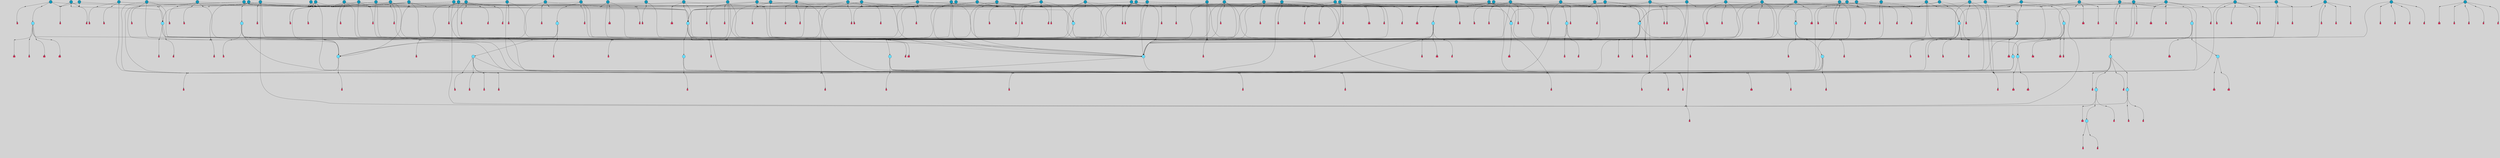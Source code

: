 // File exported with GEGELATI v1.3.1
// On the 2024-04-08 17:47:50
// With the File::TPGGraphDotExporter
digraph{
	graph[pad = "0.212, 0.055" bgcolor = lightgray]
	node[shape=circle style = filled label = ""]
		T3 [fillcolor="#66ddff"]
		T7 [fillcolor="#66ddff"]
		T9 [fillcolor="#66ddff"]
		T11 [fillcolor="#66ddff"]
		T24 [fillcolor="#66ddff"]
		T27 [fillcolor="#66ddff"]
		T54 [fillcolor="#66ddff"]
		T59 [fillcolor="#66ddff"]
		T82 [fillcolor="#66ddff"]
		T90 [fillcolor="#1199bb"]
		T95 [fillcolor="#66ddff"]
		T129 [fillcolor="#66ddff"]
		T159 [fillcolor="#66ddff"]
		T176 [fillcolor="#66ddff"]
		T195 [fillcolor="#1199bb"]
		T212 [fillcolor="#66ddff"]
		T213 [fillcolor="#66ddff"]
		T255 [fillcolor="#66ddff"]
		T267 [fillcolor="#66ddff"]
		T270 [fillcolor="#1199bb"]
		T274 [fillcolor="#1199bb"]
		T283 [fillcolor="#66ddff"]
		T300 [fillcolor="#66ddff"]
		T313 [fillcolor="#1199bb"]
		T318 [fillcolor="#66ddff"]
		T319 [fillcolor="#66ddff"]
		T320 [fillcolor="#66ddff"]
		T321 [fillcolor="#66ddff"]
		T322 [fillcolor="#66ddff"]
		T323 [fillcolor="#66ddff"]
		T324 [fillcolor="#66ddff"]
		T325 [fillcolor="#1199bb"]
		T337 [fillcolor="#1199bb"]
		T339 [fillcolor="#1199bb"]
		T344 [fillcolor="#1199bb"]
		T359 [fillcolor="#1199bb"]
		T374 [fillcolor="#1199bb"]
		T378 [fillcolor="#1199bb"]
		T383 [fillcolor="#66ddff"]
		T384 [fillcolor="#1199bb"]
		T387 [fillcolor="#1199bb"]
		T389 [fillcolor="#1199bb"]
		T390 [fillcolor="#1199bb"]
		T391 [fillcolor="#1199bb"]
		T395 [fillcolor="#1199bb"]
		T404 [fillcolor="#1199bb"]
		T406 [fillcolor="#1199bb"]
		T409 [fillcolor="#1199bb"]
		T412 [fillcolor="#1199bb"]
		T414 [fillcolor="#1199bb"]
		T419 [fillcolor="#1199bb"]
		T420 [fillcolor="#1199bb"]
		T421 [fillcolor="#1199bb"]
		T422 [fillcolor="#1199bb"]
		T423 [fillcolor="#1199bb"]
		T424 [fillcolor="#1199bb"]
		T426 [fillcolor="#1199bb"]
		T427 [fillcolor="#1199bb"]
		T428 [fillcolor="#1199bb"]
		T429 [fillcolor="#1199bb"]
		T430 [fillcolor="#1199bb"]
		T431 [fillcolor="#1199bb"]
		T432 [fillcolor="#66ddff"]
		T433 [fillcolor="#1199bb"]
		T434 [fillcolor="#1199bb"]
		T435 [fillcolor="#1199bb"]
		T436 [fillcolor="#1199bb"]
		T437 [fillcolor="#1199bb"]
		T438 [fillcolor="#1199bb"]
		T439 [fillcolor="#1199bb"]
		T440 [fillcolor="#1199bb"]
		T441 [fillcolor="#1199bb"]
		T442 [fillcolor="#1199bb"]
		T443 [fillcolor="#1199bb"]
		T444 [fillcolor="#1199bb"]
		T445 [fillcolor="#1199bb"]
		T446 [fillcolor="#1199bb"]
		T447 [fillcolor="#1199bb"]
		T449 [fillcolor="#1199bb"]
		T450 [fillcolor="#1199bb"]
		T451 [fillcolor="#1199bb"]
		T452 [fillcolor="#1199bb"]
		T456 [fillcolor="#1199bb"]
		T459 [fillcolor="#1199bb"]
		T461 [fillcolor="#1199bb"]
		T462 [fillcolor="#1199bb"]
		T463 [fillcolor="#1199bb"]
		T464 [fillcolor="#1199bb"]
		T468 [fillcolor="#1199bb"]
		T469 [fillcolor="#1199bb"]
		T470 [fillcolor="#1199bb"]
		T471 [fillcolor="#1199bb"]
		T474 [fillcolor="#1199bb"]
		T476 [fillcolor="#1199bb"]
		T477 [fillcolor="#1199bb"]
		T478 [fillcolor="#1199bb"]
		T479 [fillcolor="#1199bb"]
		T480 [fillcolor="#1199bb"]
		T481 [fillcolor="#1199bb"]
		T482 [fillcolor="#1199bb"]
		T483 [fillcolor="#1199bb"]
		T484 [fillcolor="#1199bb"]
		T485 [fillcolor="#1199bb"]
		T486 [fillcolor="#1199bb"]
		T487 [fillcolor="#1199bb"]
		P3791 [fillcolor="#cccccc" shape=point] //6|
		I3791 [shape=box style=invis label="6|1&2|6#1|7&#92;n10|7&2|0#1|5&#92;n9|4&0|1#2|2&#92;n8|6&0|0#1|0&#92;n"]
		P3791 -> I3791[style=invis]
		A3024 [fillcolor="#ff3366" shape=box margin=0.03 width=0 height=0 label="3"]
		T3 -> P3791 -> A3024
		P3792 [fillcolor="#cccccc" shape=point] //3|
		I3792 [shape=box style=invis label="7|6&2|4#0|2&#92;n10|3&2|7#1|4&#92;n11|6&0|4#0|1&#92;n7|1&0|0#2|6&#92;n7|6&0|3#2|6&#92;n4|0&2|6#0|1&#92;n4|4&2|5#0|2&#92;n4|6&0|4#2|7&#92;n10|0&2|3#1|5&#92;n2|6&0|5#0|2&#92;n1|0&2|3#0|7&#92;n1|6&2|0#0|5&#92;n6|2&0|1#0|7&#92;n9|2&0|3#2|7&#92;n5|3&0|6#0|6&#92;n1|7&2|5#2|3&#92;n8|1&2|7#0|6&#92;n1|0&2|5#2|1&#92;n7|1&2|2#2|5&#92;n7|4&2|6#0|3&#92;n"]
		P3792 -> I3792[style=invis]
		A3025 [fillcolor="#ff3366" shape=box margin=0.03 width=0 height=0 label="4"]
		T3 -> P3792 -> A3025
		P3793 [fillcolor="#cccccc" shape=point] //-3|
		I3793 [shape=box style=invis label="1|6&2|7#0|7&#92;n10|2&0|7#1|3&#92;n9|6&2|7#2|2&#92;n5|3&0|7#0|7&#92;n1|6&2|3#0|0&#92;n2|3&2|3#2|2&#92;n5|1&2|6#0|6&#92;n"]
		P3793 -> I3793[style=invis]
		A3026 [fillcolor="#ff3366" shape=box margin=0.03 width=0 height=0 label="7"]
		T7 -> P3793 -> A3026
		P3794 [fillcolor="#cccccc" shape=point] //5|
		I3794 [shape=box style=invis label="0|5&2|3#0|1&#92;n0|6&2|1#2|4&#92;n6|2&2|6#0|7&#92;n7|4&0|3#0|1&#92;n5|4&0|7#1|6&#92;n9|1&0|5#2|2&#92;n6|3&2|3#1|7&#92;n11|7&2|4#1|6&#92;n2|5&0|1#0|0&#92;n4|7&0|0#0|2&#92;n6|2&0|6#0|0&#92;n2|1&2|6#2|4&#92;n10|0&2|0#1|0&#92;n6|6&2|4#0|6&#92;n"]
		P3794 -> I3794[style=invis]
		A3027 [fillcolor="#ff3366" shape=box margin=0.03 width=0 height=0 label="8"]
		T7 -> P3794 -> A3027
		P3795 [fillcolor="#cccccc" shape=point] //-6|
		I3795 [shape=box style=invis label="11|1&0|7#2|0&#92;n10|4&0|1#1|0&#92;n4|3&2|4#2|1&#92;n0|5&2|0#0|0&#92;n6|1&0|0#0|3&#92;n8|2&2|0#0|4&#92;n11|4&2|0#1|6&#92;n7|0&2|6#2|3&#92;n5|3&2|6#2|0&#92;n2|0&2|0#0|4&#92;n"]
		P3795 -> I3795[style=invis]
		A3028 [fillcolor="#ff3366" shape=box margin=0.03 width=0 height=0 label="9"]
		T9 -> P3795 -> A3028
		P3796 [fillcolor="#cccccc" shape=point] //2|
		I3796 [shape=box style=invis label="6|3&2|7#1|4&#92;n8|6&0|0#2|5&#92;n2|1&0|2#0|3&#92;n8|7&0|6#0|4&#92;n2|1&2|0#0|1&#92;n0|0&2|2#2|3&#92;n6|6&0|7#2|1&#92;n6|1&0|7#2|6&#92;n5|4&2|7#0|4&#92;n0|3&0|4#2|0&#92;n11|0&2|0#2|5&#92;n4|5&2|5#2|4&#92;n5|7&0|6#0|4&#92;n9|7&2|5#0|3&#92;n5|4&2|1#0|3&#92;n5|3&0|1#1|7&#92;n0|4&0|3#2|5&#92;n"]
		P3796 -> I3796[style=invis]
		A3029 [fillcolor="#ff3366" shape=box margin=0.03 width=0 height=0 label="10"]
		T9 -> P3796 -> A3029
		P3797 [fillcolor="#cccccc" shape=point] //6|
		I3797 [shape=box style=invis label="3|0&2|7#2|2&#92;n3|2&0|4#2|5&#92;n5|1&0|2#1|0&#92;n8|7&0|1#2|0&#92;n8|5&0|3#0|6&#92;n0|2&0|2#2|3&#92;n1|5&2|5#0|5&#92;n5|6&0|6#0|7&#92;n6|7&0|0#2|6&#92;n1|2&2|3#0|0&#92;n7|7&2|3#0|4&#92;n0|7&2|7#0|6&#92;n1|0&2|2#2|7&#92;n4|4&0|1#0|0&#92;n"]
		P3797 -> I3797[style=invis]
		A3030 [fillcolor="#ff3366" shape=box margin=0.03 width=0 height=0 label="11"]
		T11 -> P3797 -> A3030
		P3798 [fillcolor="#cccccc" shape=point] //-4|
		I3798 [shape=box style=invis label="4|1&0|4#2|6&#92;n1|2&2|2#2|0&#92;n1|2&2|0#0|6&#92;n8|4&2|3#2|5&#92;n5|5&2|1#1|0&#92;n"]
		P3798 -> I3798[style=invis]
		A3031 [fillcolor="#ff3366" shape=box margin=0.03 width=0 height=0 label="12"]
		T11 -> P3798 -> A3031
		P3799 [fillcolor="#cccccc" shape=point] //1|
		I3799 [shape=box style=invis label="5|1&0|6#2|7&#92;n2|4&0|4#2|2&#92;n0|6&0|5#0|4&#92;n10|6&2|5#1|6&#92;n9|3&0|1#1|7&#92;n10|3&2|2#1|0&#92;n5|0&0|0#2|1&#92;n11|3&2|3#1|5&#92;n10|3&0|1#1|0&#92;n2|4&0|1#0|1&#92;n0|2&0|3#2|4&#92;n9|2&2|1#2|5&#92;n11|7&2|6#2|6&#92;n"]
		P3799 -> I3799[style=invis]
		T24 -> P3799 -> T7
		P3800 [fillcolor="#cccccc" shape=point] //5|
		I3800 [shape=box style=invis label="3|0&2|0#0|1&#92;n3|0&0|7#0|1&#92;n5|3&0|2#2|6&#92;n4|4&2|4#2|6&#92;n11|2&0|7#1|6&#92;n2|7&2|2#2|5&#92;n9|3&2|6#2|7&#92;n7|7&0|0#0|4&#92;n6|1&2|4#2|3&#92;n5|4&2|0#1|6&#92;n1|3&0|7#0|4&#92;n"]
		P3800 -> I3800[style=invis]
		A3032 [fillcolor="#ff3366" shape=box margin=0.03 width=0 height=0 label="7"]
		T24 -> P3800 -> A3032
		P3801 [fillcolor="#cccccc" shape=point] //-2|
		I3801 [shape=box style=invis label="4|1&0|4#0|3&#92;n4|2&0|5#2|0&#92;n5|5&2|6#0|5&#92;n1|4&0|1#0|2&#92;n6|3&2|7#1|5&#92;n0|4&2|0#0|3&#92;n8|5&2|5#1|2&#92;n10|7&2|7#1|1&#92;n3|4&0|0#2|1&#92;n3|6&2|5#2|5&#92;n8|3&0|1#0|7&#92;n10|0&2|7#1|3&#92;n4|1&2|4#0|1&#92;n9|3&2|0#0|4&#92;n3|6&2|0#0|4&#92;n1|2&0|6#2|1&#92;n4|0&2|1#2|2&#92;n"]
		P3801 -> I3801[style=invis]
		A3033 [fillcolor="#ff3366" shape=box margin=0.03 width=0 height=0 label="14"]
		T24 -> P3801 -> A3033
		P3802 [fillcolor="#cccccc" shape=point] //2|
		I3802 [shape=box style=invis label="9|1&2|3#0|1&#92;n5|2&2|0#2|4&#92;n3|6&2|5#2|7&#92;n7|0&2|5#0|4&#92;n1|2&0|3#0|5&#92;n7|3&2|7#0|0&#92;n"]
		P3802 -> I3802[style=invis]
		A3034 [fillcolor="#ff3366" shape=box margin=0.03 width=0 height=0 label="2"]
		T27 -> P3802 -> A3034
		P3803 [fillcolor="#cccccc" shape=point] //-6|
		I3803 [shape=box style=invis label="7|5&0|4#0|4&#92;n11|0&2|5#2|1&#92;n"]
		P3803 -> I3803[style=invis]
		A3035 [fillcolor="#ff3366" shape=box margin=0.03 width=0 height=0 label="3"]
		T27 -> P3803 -> A3035
		T27 -> P3792
		P3804 [fillcolor="#cccccc" shape=point] //0|
		I3804 [shape=box style=invis label="2|5&0|1#0|6&#92;n6|1&2|2#2|7&#92;n8|0&0|3#1|4&#92;n4|3&2|5#2|4&#92;n8|1&2|4#0|0&#92;n6|6&0|1#2|6&#92;n11|7&2|4#2|5&#92;n6|2&2|4#0|2&#92;n8|5&2|4#2|4&#92;n2|1&2|1#2|2&#92;n2|7&2|5#2|6&#92;n9|7&0|5#0|4&#92;n1|2&0|5#2|6&#92;n4|2&2|3#2|7&#92;n3|3&2|1#0|2&#92;n"]
		P3804 -> I3804[style=invis]
		A3036 [fillcolor="#ff3366" shape=box margin=0.03 width=0 height=0 label="5"]
		T27 -> P3804 -> A3036
		P3805 [fillcolor="#cccccc" shape=point] //0|
		I3805 [shape=box style=invis label="4|0&0|3#2|7&#92;n10|2&0|3#1|7&#92;n3|5&0|2#0|3&#92;n4|5&0|0#2|1&#92;n10|7&2|0#1|2&#92;n5|3&2|3#1|6&#92;n9|5&2|0#0|4&#92;n5|4&2|7#0|2&#92;n10|3&2|7#1|4&#92;n7|2&0|1#2|6&#92;n8|6&0|5#0|5&#92;n8|7&2|3#0|5&#92;n2|6&2|4#0|0&#92;n"]
		P3805 -> I3805[style=invis]
		A3037 [fillcolor="#ff3366" shape=box margin=0.03 width=0 height=0 label="5"]
		T27 -> P3805 -> A3037
		P3806 [fillcolor="#cccccc" shape=point] //8|
		I3806 [shape=box style=invis label="9|0&0|1#2|0&#92;n10|1&2|5#1|4&#92;n8|2&2|6#0|4&#92;n2|4&2|5#2|3&#92;n4|2&2|2#0|2&#92;n7|5&0|2#0|0&#92;n8|2&2|1#1|3&#92;n8|7&0|7#2|1&#92;n1|1&0|0#0|7&#92;n5|6&2|5#1|0&#92;n6|6&2|5#0|0&#92;n11|4&0|3#2|6&#92;n4|2&2|4#0|7&#92;n5|6&0|1#2|0&#92;n11|3&0|2#0|7&#92;n"]
		P3806 -> I3806[style=invis]
		A3038 [fillcolor="#ff3366" shape=box margin=0.03 width=0 height=0 label="6"]
		T54 -> P3806 -> A3038
		T54 -> P3800
		P3807 [fillcolor="#cccccc" shape=point] //-10|
		I3807 [shape=box style=invis label="3|6&0|0#0|4&#92;n4|1&2|4#0|1&#92;n5|1&0|1#0|4&#92;n5|5&2|6#0|5&#92;n6|5&0|6#0|3&#92;n11|1&2|0#0|1&#92;n0|7&2|0#0|3&#92;n1|2&0|6#0|1&#92;n8|0&0|4#2|0&#92;n0|4&0|7#2|7&#92;n7|0&2|7#1|3&#92;n3|1&0|5#2|5&#92;n5|1&0|4#0|3&#92;n2|2&0|2#0|0&#92;n8|3&0|1#0|7&#92;n3|0&0|3#0|5&#92;n7|2&0|5#2|0&#92;n6|3&2|7#1|5&#92;n4|7&2|7#2|1&#92;n"]
		P3807 -> I3807[style=invis]
		A3039 [fillcolor="#ff3366" shape=box margin=0.03 width=0 height=0 label="14"]
		T54 -> P3807 -> A3039
		T54 -> P3794
		P3808 [fillcolor="#cccccc" shape=point] //8|
		I3808 [shape=box style=invis label="9|0&0|1#2|0&#92;n10|1&2|5#1|4&#92;n8|2&2|6#0|4&#92;n4|5&0|3#0|1&#92;n2|4&2|5#2|3&#92;n4|2&2|2#0|2&#92;n7|5&0|2#0|0&#92;n8|2&2|1#1|3&#92;n8|7&0|7#2|1&#92;n1|1&0|0#0|7&#92;n5|6&2|5#1|0&#92;n6|3&2|5#0|0&#92;n11|4&0|3#2|6&#92;n1|2&2|4#0|7&#92;n5|6&0|1#2|0&#92;n11|3&0|2#0|7&#92;n"]
		P3808 -> I3808[style=invis]
		A3040 [fillcolor="#ff3366" shape=box margin=0.03 width=0 height=0 label="6"]
		T59 -> P3808 -> A3040
		T59 -> P3800
		T59 -> P3795
		T59 -> P3800
		P3809 [fillcolor="#cccccc" shape=point] //6|
		I3809 [shape=box style=invis label="7|0&2|5#1|2&#92;n10|6&2|1#1|3&#92;n7|5&0|2#0|7&#92;n10|7&0|1#1|5&#92;n4|6&2|5#0|5&#92;n4|4&0|7#2|7&#92;n"]
		P3809 -> I3809[style=invis]
		A3041 [fillcolor="#ff3366" shape=box margin=0.03 width=0 height=0 label="7"]
		T82 -> P3809 -> A3041
		P3810 [fillcolor="#cccccc" shape=point] //6|
		I3810 [shape=box style=invis label="0|5&2|3#0|1&#92;n0|6&2|1#2|4&#92;n9|1&0|5#2|2&#92;n7|4&0|3#0|1&#92;n5|4&0|7#1|6&#92;n2|5&0|1#0|0&#92;n6|3&2|3#1|7&#92;n11|7&2|4#1|6&#92;n6|2&2|6#0|1&#92;n4|7&0|0#0|2&#92;n6|2&0|6#0|0&#92;n9|1&2|6#2|4&#92;n10|0&2|0#1|0&#92;n6|6&2|4#0|6&#92;n"]
		P3810 -> I3810[style=invis]
		A3042 [fillcolor="#ff3366" shape=box margin=0.03 width=0 height=0 label="8"]
		T82 -> P3810 -> A3042
		T82 -> P3795
		P3811 [fillcolor="#cccccc" shape=point] //-2|
		I3811 [shape=box style=invis label="8|4&2|1#2|5&#92;n4|1&0|7#2|1&#92;n5|7&2|3#2|2&#92;n10|4&2|5#1|7&#92;n10|0&2|6#1|3&#92;n4|5&2|7#0|6&#92;n9|5&2|4#0|4&#92;n2|4&0|5#0|7&#92;n11|1&2|4#2|6&#92;n5|6&0|7#1|2&#92;n2|7&2|7#2|6&#92;n5|2&0|5#1|5&#92;n3|0&0|6#0|2&#92;n4|0&0|4#2|4&#92;n4|4&2|6#0|7&#92;n10|6&2|0#1|4&#92;n9|7&0|3#1|4&#92;n1|4&2|6#0|3&#92;n11|5&2|6#0|3&#92;n0|3&0|5#0|1&#92;n"]
		P3811 -> I3811[style=invis]
		A3043 [fillcolor="#ff3366" shape=box margin=0.03 width=0 height=0 label="13"]
		T90 -> P3811 -> A3043
		P3812 [fillcolor="#cccccc" shape=point] //4|
		I3812 [shape=box style=invis label="7|1&2|6#1|3&#92;n10|1&0|3#1|6&#92;n8|5&2|3#2|1&#92;n11|5&0|0#2|6&#92;n4|1&0|6#0|0&#92;n11|1&0|2#0|3&#92;n2|0&2|1#0|7&#92;n"]
		P3812 -> I3812[style=invis]
		A3044 [fillcolor="#ff3366" shape=box margin=0.03 width=0 height=0 label="2"]
		T90 -> P3812 -> A3044
		P3813 [fillcolor="#cccccc" shape=point] //7|
		I3813 [shape=box style=invis label="10|3&0|1#1|4&#92;n4|6&0|0#0|2&#92;n4|5&0|6#0|0&#92;n4|3&0|6#2|1&#92;n7|0&0|3#1|2&#92;n4|7&0|6#0|5&#92;n7|6&0|7#0|6&#92;n6|6&0|0#0|3&#92;n11|1&0|4#2|5&#92;n10|2&0|3#1|2&#92;n"]
		P3813 -> I3813[style=invis]
		A3045 [fillcolor="#ff3366" shape=box margin=0.03 width=0 height=0 label="4"]
		T90 -> P3813 -> A3045
		P3814 [fillcolor="#cccccc" shape=point] //-3|
		I3814 [shape=box style=invis label="8|1&2|3#0|5&#92;n0|6&0|5#0|5&#92;n3|7&2|1#0|6&#92;n3|5&0|1#0|0&#92;n9|5&2|0#0|4&#92;n3|5&0|2#0|3&#92;n10|6&2|4#1|0&#92;n9|4&2|7#2|6&#92;n1|7&2|5#2|2&#92;n"]
		P3814 -> I3814[style=invis]
		A3046 [fillcolor="#ff3366" shape=box margin=0.03 width=0 height=0 label="5"]
		T90 -> P3814 -> A3046
		P3815 [fillcolor="#cccccc" shape=point] //-7|
		I3815 [shape=box style=invis label="3|0&2|0#0|1&#92;n1|1&0|2#0|4&#92;n11|2&0|7#1|6&#92;n9|7&0|0#0|4&#92;n3|0&0|7#0|1&#92;n9|3&2|6#2|7&#92;n5|3&0|2#2|6&#92;n6|1&2|4#2|3&#92;n5|4&2|0#1|6&#92;n1|3&0|7#0|7&#92;n"]
		P3815 -> I3815[style=invis]
		A3047 [fillcolor="#ff3366" shape=box margin=0.03 width=0 height=0 label="7"]
		T90 -> P3815 -> A3047
		P3816 [fillcolor="#cccccc" shape=point] //4|
		I3816 [shape=box style=invis label="4|3&0|6#0|3&#92;n5|7&2|3#2|2&#92;n5|6&0|7#1|2&#92;n1|4&2|6#0|3&#92;n8|4&2|1#2|5&#92;n9|5&2|4#1|4&#92;n2|4&0|5#0|7&#92;n10|0&0|6#1|3&#92;n3|0&0|6#0|2&#92;n2|7&2|7#2|6&#92;n5|2&0|5#1|5&#92;n10|4&2|5#1|7&#92;n4|0&0|4#2|4&#92;n11|1&0|4#2|6&#92;n10|6&2|0#1|4&#92;n9|7&0|3#1|4&#92;n4|5&2|7#0|6&#92;n11|5&2|6#2|3&#92;n0|3&0|5#0|1&#92;n"]
		P3816 -> I3816[style=invis]
		A3048 [fillcolor="#ff3366" shape=box margin=0.03 width=0 height=0 label="13"]
		T95 -> P3816 -> A3048
		P3817 [fillcolor="#cccccc" shape=point] //8|
		I3817 [shape=box style=invis label="9|7&0|5#2|5&#92;n3|3&2|3#0|2&#92;n9|5&2|2#1|0&#92;n2|3&0|6#0|3&#92;n4|4&2|5#2|7&#92;n11|3&2|0#1|5&#92;n6|6&2|1#2|2&#92;n4|6&0|1#2|2&#92;n2|5&2|7#2|2&#92;n7|7&2|2#2|3&#92;n6|5&0|3#2|6&#92;n6|7&0|6#0|2&#92;n"]
		P3817 -> I3817[style=invis]
		A3049 [fillcolor="#ff3366" shape=box margin=0.03 width=0 height=0 label="14"]
		T95 -> P3817 -> A3049
		P3818 [fillcolor="#cccccc" shape=point] //2|
		I3818 [shape=box style=invis label="4|1&0|4#2|6&#92;n5|5&2|1#1|0&#92;n1|0&2|0#0|6&#92;n8|4&2|3#2|5&#92;n"]
		P3818 -> I3818[style=invis]
		T95 -> P3818 -> T11
		P3819 [fillcolor="#cccccc" shape=point] //-9|
		I3819 [shape=box style=invis label="2|0&2|0#2|1&#92;n4|4&2|4#2|6&#92;n9|1&0|3#1|7&#92;n5|3&0|2#2|6&#92;n2|7&2|2#2|5&#92;n5|4&2|0#1|6&#92;n3|0&0|7#0|1&#92;n1|3&0|7#0|4&#92;n11|6&2|2#0|7&#92;n7|7&0|0#0|4&#92;n11|0&0|7#1|6&#92;n9|3&2|6#2|7&#92;n"]
		P3819 -> I3819[style=invis]
		A3050 [fillcolor="#ff3366" shape=box margin=0.03 width=0 height=0 label="7"]
		T95 -> P3819 -> A3050
		P3820 [fillcolor="#cccccc" shape=point] //-8|
		I3820 [shape=box style=invis label="7|5&0|4#2|4&#92;n"]
		P3820 -> I3820[style=invis]
		A3051 [fillcolor="#ff3366" shape=box margin=0.03 width=0 height=0 label="3"]
		T95 -> P3820 -> A3051
		T129 -> P3806
		T129 -> P3800
		P3821 [fillcolor="#cccccc" shape=point] //10|
		I3821 [shape=box style=invis label="4|5&2|7#2|1&#92;n1|7&2|3#0|6&#92;n3|5&2|2#0|3&#92;n10|3&0|7#1|4&#92;n7|1&0|4#2|6&#92;n10|2&0|3#1|7&#92;n9|5&2|0#0|4&#92;n4|0&0|3#2|7&#92;n11|4&2|6#1|2&#92;n5|4&2|7#0|2&#92;n2|6&2|4#0|0&#92;n6|5&0|7#2|1&#92;n5|3&2|3#1|6&#92;n10|7&2|0#1|2&#92;n"]
		P3821 -> I3821[style=invis]
		A3052 [fillcolor="#ff3366" shape=box margin=0.03 width=0 height=0 label="5"]
		T129 -> P3821 -> A3052
		P3822 [fillcolor="#cccccc" shape=point] //5|
		I3822 [shape=box style=invis label="9|4&2|3#1|3&#92;n0|4&2|4#0|5&#92;n6|1&2|6#2|5&#92;n4|0&0|5#2|0&#92;n"]
		P3822 -> I3822[style=invis]
		A3053 [fillcolor="#ff3366" shape=box margin=0.03 width=0 height=0 label="7"]
		T129 -> P3822 -> A3053
		P3823 [fillcolor="#cccccc" shape=point] //6|
		I3823 [shape=box style=invis label="9|4&2|7#0|6&#92;n8|4&0|1#1|0&#92;n1|3&0|0#2|1&#92;n2|4&0|6#2|2&#92;n5|1&2|5#0|7&#92;n3|0&0|3#2|6&#92;n2|2&2|6#0|2&#92;n8|4&0|4#2|2&#92;n5|1&2|4#0|3&#92;n9|4&0|6#0|6&#92;n5|0&2|2#1|5&#92;n11|7&0|0#1|1&#92;n0|4&0|3#0|3&#92;n7|7&2|4#2|5&#92;n1|5&0|1#2|1&#92;n"]
		P3823 -> I3823[style=invis]
		A3054 [fillcolor="#ff3366" shape=box margin=0.03 width=0 height=0 label="1"]
		T129 -> P3823 -> A3054
		P3824 [fillcolor="#cccccc" shape=point] //7|
		I3824 [shape=box style=invis label="7|0&2|1#2|0&#92;n9|7&2|1#1|7&#92;n8|2&0|1#1|0&#92;n6|6&0|2#1|1&#92;n2|2&0|5#0|0&#92;n5|7&0|0#2|1&#92;n5|1&2|5#1|5&#92;n4|7&2|4#2|3&#92;n10|5&2|2#1|5&#92;n1|3&2|2#2|0&#92;n10|2&2|6#1|5&#92;n"]
		P3824 -> I3824[style=invis]
		A3055 [fillcolor="#ff3366" shape=box margin=0.03 width=0 height=0 label="1"]
		T159 -> P3824 -> A3055
		P3825 [fillcolor="#cccccc" shape=point] //7|
		I3825 [shape=box style=invis label="7|4&2|7#0|4&#92;n4|6&0|1#2|5&#92;n2|1&2|3#0|0&#92;n4|3&2|0#0|1&#92;n0|0&2|7#2|7&#92;n7|7&0|5#2|3&#92;n5|0&2|1#2|2&#92;n10|0&0|4#1|2&#92;n4|4&0|7#0|0&#92;n6|7&0|2#0|1&#92;n1|4&2|5#0|4&#92;n"]
		P3825 -> I3825[style=invis]
		A3056 [fillcolor="#ff3366" shape=box margin=0.03 width=0 height=0 label="0"]
		T159 -> P3825 -> A3056
		P3826 [fillcolor="#cccccc" shape=point] //5|
		I3826 [shape=box style=invis label="0|5&2|3#0|1&#92;n0|6&2|1#2|4&#92;n6|2&2|6#0|7&#92;n9|0&2|7#1|1&#92;n7|4&0|3#0|1&#92;n11|7&2|4#1|6&#92;n9|1&0|5#2|2&#92;n5|4&0|7#1|6&#92;n2|5&0|1#0|0&#92;n4|7&0|0#0|2&#92;n6|2&0|6#0|0&#92;n2|1&2|6#2|4&#92;n10|0&0|0#1|0&#92;n6|6&2|4#0|6&#92;n"]
		P3826 -> I3826[style=invis]
		T159 -> P3826 -> T129
		P3827 [fillcolor="#cccccc" shape=point] //3|
		I3827 [shape=box style=invis label="4|7&0|7#2|7&#92;n11|5&2|6#0|2&#92;n5|5&2|6#2|0&#92;n3|2&0|6#0|3&#92;n10|2&2|5#1|5&#92;n9|4&2|3#1|5&#92;n2|5&2|7#2|4&#92;n11|3&2|5#1|0&#92;n7|0&0|7#2|1&#92;n1|2&0|5#0|1&#92;n"]
		P3827 -> I3827[style=invis]
		A3057 [fillcolor="#ff3366" shape=box margin=0.03 width=0 height=0 label="5"]
		T176 -> P3827 -> A3057
		P3828 [fillcolor="#cccccc" shape=point] //2|
		I3828 [shape=box style=invis label="7|1&0|6#0|1&#92;n5|2&2|5#1|6&#92;n10|1&2|1#1|1&#92;n4|7&0|4#2|2&#92;n11|7&0|4#2|7&#92;n5|0&0|5#1|7&#92;n8|2&0|5#2|4&#92;n10|0&2|6#1|6&#92;n5|1&0|1#2|3&#92;n1|6&2|0#0|1&#92;n9|6&2|2#1|4&#92;n3|4&2|3#0|0&#92;n10|1&0|1#1|0&#92;n2|2&0|1#2|1&#92;n3|1&2|7#0|3&#92;n"]
		P3828 -> I3828[style=invis]
		A3058 [fillcolor="#ff3366" shape=box margin=0.03 width=0 height=0 label="10"]
		T176 -> P3828 -> A3058
		P3829 [fillcolor="#cccccc" shape=point] //-1|
		I3829 [shape=box style=invis label="1|7&2|1#0|6&#92;n8|1&2|3#0|5&#92;n10|6&2|7#1|0&#92;n1|7&2|5#0|2&#92;n0|3&0|3#2|2&#92;n3|5&0|1#0|0&#92;n3|5&0|2#0|3&#92;n1|5&2|0#0|4&#92;n5|7&2|2#2|5&#92;n4|0&2|3#0|3&#92;n"]
		P3829 -> I3829[style=invis]
		T176 -> P3829 -> T3
		P3830 [fillcolor="#cccccc" shape=point] //-3|
		I3830 [shape=box style=invis label="6|3&2|4#1|4&#92;n5|3&0|1#1|7&#92;n2|1&0|2#2|3&#92;n8|7&0|6#0|4&#92;n2|1&2|0#0|1&#92;n0|0&2|2#2|3&#92;n6|1&0|7#2|6&#92;n5|7&0|2#0|4&#92;n0|3&0|4#2|0&#92;n11|0&2|0#2|5&#92;n6|0&2|0#1|4&#92;n8|6&0|2#2|5&#92;n5|4&2|1#0|3&#92;n9|7&2|5#0|3&#92;n5|4&2|7#0|4&#92;n"]
		P3830 -> I3830[style=invis]
		A3059 [fillcolor="#ff3366" shape=box margin=0.03 width=0 height=0 label="10"]
		T176 -> P3830 -> A3059
		P3831 [fillcolor="#cccccc" shape=point] //4|
		I3831 [shape=box style=invis label="7|1&0|6#0|1&#92;n5|2&2|5#1|6&#92;n10|1&2|1#1|1&#92;n9|6&2|2#1|4&#92;n4|7&0|4#2|2&#92;n9|6&0|4#1|1&#92;n10|0&2|6#1|6&#92;n5|1&0|1#2|3&#92;n1|6&2|0#0|1&#92;n8|2&0|5#2|4&#92;n3|4&2|3#0|0&#92;n10|1&0|5#1|0&#92;n2|2&0|1#2|1&#92;n3|1&2|7#0|3&#92;n"]
		P3831 -> I3831[style=invis]
		A3060 [fillcolor="#ff3366" shape=box margin=0.03 width=0 height=0 label="10"]
		T176 -> P3831 -> A3060
		P3832 [fillcolor="#cccccc" shape=point] //5|
		I3832 [shape=box style=invis label="3|0&2|0#2|1&#92;n3|0&0|7#0|1&#92;n5|3&0|2#2|6&#92;n4|4&2|4#2|6&#92;n5|4&2|0#1|6&#92;n2|7&2|2#2|5&#92;n1|3&0|7#0|4&#92;n11|6&2|2#0|7&#92;n7|7&0|0#0|4&#92;n6|1&2|4#2|3&#92;n11|0&0|7#1|6&#92;n9|3&2|6#2|7&#92;n"]
		P3832 -> I3832[style=invis]
		A3061 [fillcolor="#ff3366" shape=box margin=0.03 width=0 height=0 label="7"]
		T195 -> P3832 -> A3061
		P3833 [fillcolor="#cccccc" shape=point] //4|
		I3833 [shape=box style=invis label="7|1&0|6#0|1&#92;n6|7&2|7#1|7&#92;n10|1&2|1#1|1&#92;n9|6&2|2#1|4&#92;n4|7&0|4#2|2&#92;n9|6&0|5#1|1&#92;n10|0&2|6#1|6&#92;n5|1&0|1#2|3&#92;n10|1&0|5#1|0&#92;n3|4&2|3#0|0&#92;n8|2&0|5#2|4&#92;n1|6&2|0#0|0&#92;n2|3&0|1#2|6&#92;n5|2&2|2#1|6&#92;n2|2&0|1#2|1&#92;n3|1&2|7#0|3&#92;n6|7&2|3#0|4&#92;n"]
		P3833 -> I3833[style=invis]
		A3062 [fillcolor="#ff3366" shape=box margin=0.03 width=0 height=0 label="10"]
		T195 -> P3833 -> A3062
		P3834 [fillcolor="#cccccc" shape=point] //-4|
		I3834 [shape=box style=invis label="0|4&0|0#2|7&#92;n8|5&2|4#2|4&#92;n4|3&2|5#2|4&#92;n11|7&2|2#2|5&#92;n6|5&2|2#2|7&#92;n3|2&0|7#0|7&#92;n3|3&2|1#0|3&#92;n2|6&0|3#2|5&#92;n0|1&2|6#2|2&#92;n8|2&0|0#1|6&#92;n0|7&0|5#0|4&#92;n9|5&0|3#2|7&#92;n2|7&2|5#2|6&#92;n9|0&2|0#0|1&#92;n1|2&2|4#0|2&#92;n"]
		P3834 -> I3834[style=invis]
		T195 -> P3834 -> T27
		T195 -> P3825
		P3835 [fillcolor="#cccccc" shape=point] //6|
		I3835 [shape=box style=invis label="9|4&2|7#0|6&#92;n8|4&0|1#1|0&#92;n1|3&0|0#2|1&#92;n2|4&0|6#2|2&#92;n5|1&2|5#0|7&#92;n3|0&0|3#2|6&#92;n2|2&2|6#0|2&#92;n8|4&0|4#2|2&#92;n5|1&2|4#0|3&#92;n9|4&0|6#0|6&#92;n5|0&2|2#1|5&#92;n11|7&0|0#1|1&#92;n0|4&0|3#0|3&#92;n7|7&2|4#2|5&#92;n1|5&0|1#2|1&#92;n"]
		P3835 -> I3835[style=invis]
		A3063 [fillcolor="#ff3366" shape=box margin=0.03 width=0 height=0 label="1"]
		T212 -> P3835 -> A3063
		P3836 [fillcolor="#cccccc" shape=point] //5|
		I3836 [shape=box style=invis label="9|4&2|3#1|3&#92;n0|4&2|4#0|5&#92;n6|1&2|6#2|5&#92;n4|0&0|5#2|0&#92;n"]
		P3836 -> I3836[style=invis]
		A3064 [fillcolor="#ff3366" shape=box margin=0.03 width=0 height=0 label="7"]
		T212 -> P3836 -> A3064
		P3837 [fillcolor="#cccccc" shape=point] //5|
		I3837 [shape=box style=invis label="3|0&2|0#0|1&#92;n3|0&0|7#0|1&#92;n5|3&0|2#2|6&#92;n4|4&2|4#2|6&#92;n11|2&0|7#1|6&#92;n2|7&2|2#2|5&#92;n9|3&2|6#2|7&#92;n7|7&0|0#0|4&#92;n6|1&2|4#2|3&#92;n5|4&2|0#1|6&#92;n1|3&0|7#0|4&#92;n"]
		P3837 -> I3837[style=invis]
		A3065 [fillcolor="#ff3366" shape=box margin=0.03 width=0 height=0 label="7"]
		T212 -> P3837 -> A3065
		P3838 [fillcolor="#cccccc" shape=point] //8|
		I3838 [shape=box style=invis label="9|0&0|1#2|0&#92;n10|1&2|5#1|4&#92;n8|2&2|6#0|4&#92;n2|4&2|5#2|3&#92;n4|2&2|2#0|2&#92;n7|5&0|2#0|0&#92;n8|2&2|1#1|3&#92;n8|7&0|7#2|1&#92;n1|1&0|0#0|7&#92;n5|6&2|5#1|0&#92;n6|6&2|5#0|0&#92;n11|4&0|3#2|6&#92;n4|2&2|4#0|7&#92;n5|6&0|1#2|0&#92;n11|3&0|2#0|7&#92;n"]
		P3838 -> I3838[style=invis]
		A3066 [fillcolor="#ff3366" shape=box margin=0.03 width=0 height=0 label="6"]
		T212 -> P3838 -> A3066
		P3839 [fillcolor="#cccccc" shape=point] //5|
		I3839 [shape=box style=invis label="0|5&2|3#0|1&#92;n0|6&2|1#2|4&#92;n6|2&2|6#0|7&#92;n9|0&2|7#1|1&#92;n7|4&0|3#0|1&#92;n11|7&2|4#1|6&#92;n9|1&0|5#2|2&#92;n5|4&0|7#1|6&#92;n2|5&0|1#0|0&#92;n4|7&0|0#0|2&#92;n6|2&0|6#0|0&#92;n2|1&2|6#2|4&#92;n10|0&0|0#1|0&#92;n6|6&2|4#0|6&#92;n"]
		P3839 -> I3839[style=invis]
		T213 -> P3839 -> T212
		P3840 [fillcolor="#cccccc" shape=point] //7|
		I3840 [shape=box style=invis label="7|4&2|7#0|4&#92;n4|6&0|1#2|5&#92;n2|1&2|3#0|0&#92;n4|3&2|0#0|1&#92;n0|0&2|7#2|7&#92;n7|7&0|5#2|3&#92;n5|0&2|1#2|2&#92;n10|0&0|4#1|2&#92;n4|4&0|7#0|0&#92;n6|7&0|2#0|1&#92;n1|4&2|5#0|4&#92;n"]
		P3840 -> I3840[style=invis]
		A3067 [fillcolor="#ff3366" shape=box margin=0.03 width=0 height=0 label="0"]
		T213 -> P3840 -> A3067
		P3841 [fillcolor="#cccccc" shape=point] //10|
		I3841 [shape=box style=invis label="4|5&2|7#2|1&#92;n1|7&2|3#0|6&#92;n3|5&2|2#0|3&#92;n10|3&0|7#1|4&#92;n7|1&0|4#2|6&#92;n10|2&0|3#1|7&#92;n9|5&2|0#0|4&#92;n4|0&0|3#2|7&#92;n11|4&2|6#1|2&#92;n5|4&2|7#0|2&#92;n2|6&2|4#0|0&#92;n6|5&0|7#2|1&#92;n5|3&2|3#1|6&#92;n10|7&2|0#1|2&#92;n"]
		P3841 -> I3841[style=invis]
		A3068 [fillcolor="#ff3366" shape=box margin=0.03 width=0 height=0 label="5"]
		T212 -> P3841 -> A3068
		P3842 [fillcolor="#cccccc" shape=point] //7|
		I3842 [shape=box style=invis label="7|0&2|1#2|0&#92;n9|7&2|1#1|7&#92;n8|2&0|1#1|0&#92;n6|6&0|2#1|1&#92;n2|2&0|5#0|0&#92;n5|7&0|0#2|1&#92;n5|1&2|5#1|5&#92;n4|7&2|4#2|3&#92;n10|5&2|2#1|5&#92;n1|3&2|2#2|0&#92;n10|2&2|6#1|5&#92;n"]
		P3842 -> I3842[style=invis]
		A3069 [fillcolor="#ff3366" shape=box margin=0.03 width=0 height=0 label="1"]
		T213 -> P3842 -> A3069
		T255 -> P3829
		P3843 [fillcolor="#cccccc" shape=point] //-9|
		I3843 [shape=box style=invis label="7|1&0|0#2|6&#92;n1|6&0|4#2|7&#92;n7|6&2|4#0|2&#92;n10|7&2|1#1|3&#92;n7|6&0|3#2|6&#92;n4|0&2|2#2|1&#92;n1|0&0|5#2|3&#92;n6|1&2|6#1|1&#92;n7|4&2|6#1|0&#92;n9|5&0|1#0|2&#92;n9|2&0|3#0|7&#92;n6|0&2|7#0|6&#92;n10|5&2|3#1|5&#92;n10|0&2|7#1|4&#92;n1|0&2|3#0|7&#92;n5|2&0|6#0|6&#92;n2|6&0|1#0|2&#92;n7|4&2|5#0|3&#92;n3|6&2|4#0|5&#92;n1|6&2|0#0|5&#92;n"]
		P3843 -> I3843[style=invis]
		A3070 [fillcolor="#ff3366" shape=box margin=0.03 width=0 height=0 label="4"]
		T255 -> P3843 -> A3070
		P3844 [fillcolor="#cccccc" shape=point] //7|
		I3844 [shape=box style=invis label="9|6&2|6#1|3&#92;n9|7&2|0#1|7&#92;n3|0&2|0#0|0&#92;n1|6&0|0#0|4&#92;n7|4&0|3#0|1&#92;n"]
		P3844 -> I3844[style=invis]
		A3071 [fillcolor="#ff3366" shape=box margin=0.03 width=0 height=0 label="12"]
		T255 -> P3844 -> A3071
		P3845 [fillcolor="#cccccc" shape=point] //-9|
		I3845 [shape=box style=invis label="11|5&0|0#2|6&#92;n8|5&2|3#2|1&#92;n7|1&0|6#1|3&#92;n11|4&0|2#0|1&#92;n9|0&2|7#1|6&#92;n10|1&0|3#1|6&#92;n0|3&0|4#2|5&#92;n5|7&2|3#1|6&#92;n2|0&2|1#0|7&#92;n"]
		P3845 -> I3845[style=invis]
		A3072 [fillcolor="#ff3366" shape=box margin=0.03 width=0 height=0 label="2"]
		T255 -> P3845 -> A3072
		P3846 [fillcolor="#cccccc" shape=point] //-7|
		I3846 [shape=box style=invis label="9|1&2|7#2|1&#92;n7|0&2|0#2|7&#92;n2|3&2|3#2|2&#92;n8|5&2|1#0|3&#92;n5|5&0|7#0|1&#92;n1|6&2|7#0|7&#92;n10|2&0|7#1|3&#92;n6|4&2|2#2|4&#92;n0|6&2|5#0|2&#92;n"]
		P3846 -> I3846[style=invis]
		A3073 [fillcolor="#ff3366" shape=box margin=0.03 width=0 height=0 label="7"]
		T255 -> P3846 -> A3073
		P3847 [fillcolor="#cccccc" shape=point] //-9|
		I3847 [shape=box style=invis label="4|7&2|6#0|5&#92;n11|3&0|2#2|6&#92;n10|2&2|4#1|6&#92;n3|0&2|6#2|7&#92;n4|3&0|5#0|7&#92;n2|3&0|7#0|7&#92;n10|6&0|7#1|5&#92;n10|1&2|2#1|1&#92;n1|7&0|3#2|6&#92;n"]
		P3847 -> I3847[style=invis]
		A3074 [fillcolor="#ff3366" shape=box margin=0.03 width=0 height=0 label="4"]
		T267 -> P3847 -> A3074
		T267 -> P3800
		P3848 [fillcolor="#cccccc" shape=point] //-10|
		I3848 [shape=box style=invis label="4|2&2|0#2|4&#92;n7|3&2|7#0|0&#92;n11|5&2|2#0|2&#92;n9|6&2|3#0|1&#92;n0|0&2|2#0|5&#92;n2|3&2|1#2|0&#92;n"]
		P3848 -> I3848[style=invis]
		A3075 [fillcolor="#ff3366" shape=box margin=0.03 width=0 height=0 label="2"]
		T267 -> P3848 -> A3075
		P3849 [fillcolor="#cccccc" shape=point] //-2|
		I3849 [shape=box style=invis label="5|2&2|0#2|4&#92;n9|1&2|3#0|1&#92;n3|6&2|5#2|7&#92;n7|0&2|1#0|4&#92;n1|2&0|3#0|5&#92;n7|3&2|7#0|0&#92;n"]
		P3849 -> I3849[style=invis]
		A3076 [fillcolor="#ff3366" shape=box margin=0.03 width=0 height=0 label="2"]
		T267 -> P3849 -> A3076
		P3850 [fillcolor="#cccccc" shape=point] //-9|
		I3850 [shape=box style=invis label="4|1&0|4#2|6&#92;n11|0&2|0#0|6&#92;n8|4&2|3#2|5&#92;n6|0&0|3#0|1&#92;n"]
		P3850 -> I3850[style=invis]
		T267 -> P3850 -> T11
		T270 -> P3794
		P3851 [fillcolor="#cccccc" shape=point] //-6|
		I3851 [shape=box style=invis label="6|0&0|3#2|2&#92;n8|1&0|7#2|4&#92;n11|5&2|2#1|1&#92;n"]
		P3851 -> I3851[style=invis]
		A3077 [fillcolor="#ff3366" shape=box margin=0.03 width=0 height=0 label="3"]
		T270 -> P3851 -> A3077
		T270 -> P3847
		P3852 [fillcolor="#cccccc" shape=point] //3|
		I3852 [shape=box style=invis label="2|5&0|1#0|6&#92;n6|1&2|2#2|7&#92;n8|0&0|3#1|4&#92;n9|7&2|2#2|3&#92;n2|1&2|1#2|2&#92;n2|7&2|5#2|6&#92;n6|6&2|1#2|6&#92;n7|0&2|4#1|0&#92;n1|2&0|5#2|6&#92;n6|2&2|4#0|2&#92;n8|0&2|4#2|4&#92;n8|1&2|4#0|0&#92;n9|7&0|5#0|4&#92;n4|1&2|5#2|4&#92;n4|2&2|3#2|7&#92;n3|3&2|1#0|2&#92;n"]
		P3852 -> I3852[style=invis]
		A3078 [fillcolor="#ff3366" shape=box margin=0.03 width=0 height=0 label="5"]
		T270 -> P3852 -> A3078
		T270 -> P3832
		T274 -> P3829
		P3853 [fillcolor="#cccccc" shape=point] //-2|
		I3853 [shape=box style=invis label="7|1&0|0#2|6&#92;n5|2&0|6#0|6&#92;n7|6&2|4#0|2&#92;n10|7&2|1#1|3&#92;n7|6&0|3#2|6&#92;n4|0&2|2#2|1&#92;n1|0&0|5#2|3&#92;n6|1&2|6#1|1&#92;n7|4&2|6#1|0&#92;n7|4&2|5#0|3&#92;n9|2&0|3#0|7&#92;n6|0&2|7#0|7&#92;n10|5&2|3#1|5&#92;n10|0&2|7#1|4&#92;n1|0&2|3#0|7&#92;n1|6&0|1#2|7&#92;n2|6&0|1#0|2&#92;n9|5&0|1#0|2&#92;n3|6&2|4#0|5&#92;n1|6&2|0#0|5&#92;n"]
		P3853 -> I3853[style=invis]
		A3079 [fillcolor="#ff3366" shape=box margin=0.03 width=0 height=0 label="4"]
		T274 -> P3853 -> A3079
		T274 -> P3846
		P3854 [fillcolor="#cccccc" shape=point] //9|
		I3854 [shape=box style=invis label="2|3&0|1#0|2&#92;n1|6&0|2#2|7&#92;n6|0&2|7#0|6&#92;n10|7&2|1#1|3&#92;n7|4&2|6#1|0&#92;n1|1&0|5#2|3&#92;n4|0&2|2#2|1&#92;n6|1&2|6#1|1&#92;n7|6&0|3#2|6&#92;n9|5&0|1#0|2&#92;n9|2&0|3#0|7&#92;n7|6&0|4#0|2&#92;n10|5&2|3#1|5&#92;n10|0&2|7#1|4&#92;n1|0&2|3#0|7&#92;n5|2&0|6#0|6&#92;n7|1&0|0#2|6&#92;n7|4&2|5#0|3&#92;n3|6&2|4#0|5&#92;n1|6&2|0#0|5&#92;n"]
		P3854 -> I3854[style=invis]
		A3080 [fillcolor="#ff3366" shape=box margin=0.03 width=0 height=0 label="4"]
		T274 -> P3854 -> A3080
		P3855 [fillcolor="#cccccc" shape=point] //-2|
		I3855 [shape=box style=invis label="8|4&2|1#2|5&#92;n4|1&2|7#2|1&#92;n5|7&2|3#2|2&#92;n10|4&2|5#1|7&#92;n10|0&2|6#1|3&#92;n4|5&2|7#0|6&#92;n9|5&2|4#0|4&#92;n2|4&0|5#0|7&#92;n11|1&2|4#2|6&#92;n1|4&2|6#0|3&#92;n2|7&2|7#2|6&#92;n3|0&0|6#0|2&#92;n4|0&0|4#2|4&#92;n4|4&2|6#0|7&#92;n10|6&2|0#1|4&#92;n9|7&0|3#1|4&#92;n5|6&0|7#1|2&#92;n11|5&2|6#0|3&#92;n0|3&0|5#0|1&#92;n"]
		P3855 -> I3855[style=invis]
		T274 -> P3855 -> T9
		P3856 [fillcolor="#cccccc" shape=point] //-6|
		I3856 [shape=box style=invis label="3|0&2|0#2|1&#92;n3|0&0|7#0|1&#92;n5|3&0|2#2|6&#92;n4|4&2|4#2|6&#92;n5|4&2|0#1|6&#92;n9|3&2|6#2|7&#92;n1|3&0|7#0|4&#92;n11|6&2|2#0|7&#92;n7|7&0|0#0|4&#92;n6|1&2|4#2|3&#92;n11|4&0|7#1|6&#92;n2|7&2|2#2|5&#92;n"]
		P3856 -> I3856[style=invis]
		A3081 [fillcolor="#ff3366" shape=box margin=0.03 width=0 height=0 label="7"]
		T283 -> P3856 -> A3081
		T283 -> P3825
		P3857 [fillcolor="#cccccc" shape=point] //-5|
		I3857 [shape=box style=invis label="10|6&2|5#1|6&#92;n9|3&0|1#1|7&#92;n2|4&0|1#0|1&#92;n11|3&0|7#1|6&#92;n5|1&0|6#2|7&#92;n8|0&0|0#0|1&#92;n0|6&0|7#0|4&#92;n6|7&2|6#2|6&#92;n11|0&2|3#0|5&#92;n"]
		P3857 -> I3857[style=invis]
		T283 -> P3857 -> T7
		P3858 [fillcolor="#cccccc" shape=point] //-2|
		I3858 [shape=box style=invis label="0|6&2|6#0|5&#92;n8|7&2|4#0|7&#92;n9|5&2|6#1|3&#92;n6|0&0|2#1|1&#92;n9|3&0|7#2|5&#92;n1|2&2|6#2|2&#92;n"]
		P3858 -> I3858[style=invis]
		A3082 [fillcolor="#ff3366" shape=box margin=0.03 width=0 height=0 label="2"]
		T283 -> P3858 -> A3082
		P3859 [fillcolor="#cccccc" shape=point] //-2|
		I3859 [shape=box style=invis label="8|4&2|1#2|5&#92;n5|7&2|3#1|2&#92;n10|4&2|5#1|7&#92;n10|0&2|6#1|3&#92;n11|1&2|4#2|6&#92;n9|5&2|4#0|4&#92;n2|4&0|5#0|7&#92;n4|5&2|7#0|6&#92;n1|4&2|6#0|3&#92;n2|7&2|7#2|6&#92;n3|0&0|6#0|2&#92;n0|7&0|5#0|1&#92;n0|4&2|1#0|0&#92;n4|4&2|6#0|7&#92;n7|2&2|6#2|6&#92;n11|5&2|6#0|3&#92;n9|7&0|3#1|4&#92;n5|6&0|7#1|2&#92;n10|6&2|0#1|4&#92;n4|0&0|4#2|4&#92;n"]
		P3859 -> I3859[style=invis]
		T300 -> P3859 -> T59
		P3860 [fillcolor="#cccccc" shape=point] //10|
		I3860 [shape=box style=invis label="2|6&2|4#0|0&#92;n1|7&2|3#0|6&#92;n3|5&2|2#0|3&#92;n10|3&0|4#1|4&#92;n7|1&0|4#2|6&#92;n10|2&0|3#1|7&#92;n9|5&2|0#0|4&#92;n4|0&0|3#2|7&#92;n11|4&2|6#1|2&#92;n5|4&2|7#0|2&#92;n4|5&2|7#2|1&#92;n6|5&0|7#2|1&#92;n5|3&2|3#1|6&#92;n10|7&2|0#1|2&#92;n"]
		P3860 -> I3860[style=invis]
		A3083 [fillcolor="#ff3366" shape=box margin=0.03 width=0 height=0 label="5"]
		T300 -> P3860 -> A3083
		T300 -> P3847
		P3861 [fillcolor="#cccccc" shape=point] //7|
		I3861 [shape=box style=invis label="7|4&2|1#2|0&#92;n4|1&2|4#2|3&#92;n5|0&2|0#2|2&#92;n6|1&2|4#2|6&#92;n"]
		P3861 -> I3861[style=invis]
		A3084 [fillcolor="#ff3366" shape=box margin=0.03 width=0 height=0 label="9"]
		T313 -> P3861 -> A3084
		P3862 [fillcolor="#cccccc" shape=point] //2|
		I3862 [shape=box style=invis label="11|2&0|7#1|6&#92;n3|0&2|0#0|1&#92;n0|3&0|2#2|6&#92;n4|4&2|4#2|6&#92;n3|0&0|7#0|1&#92;n6|1&2|4#1|3&#92;n9|3&2|6#2|7&#92;n2|7&2|2#2|5&#92;n1|6&0|6#2|6&#92;n5|4&2|0#1|6&#92;n1|3&0|3#0|4&#92;n"]
		P3862 -> I3862[style=invis]
		A3085 [fillcolor="#ff3366" shape=box margin=0.03 width=0 height=0 label="7"]
		T313 -> P3862 -> A3085
		P3863 [fillcolor="#cccccc" shape=point] //2|
		I3863 [shape=box style=invis label="3|0&2|0#0|1&#92;n11|2&0|7#1|6&#92;n8|7&2|4#0|5&#92;n5|3&0|2#2|6&#92;n4|4&2|4#2|6&#92;n3|0&0|7#0|1&#92;n2|7&2|2#2|5&#92;n9|3&2|6#2|7&#92;n7|7&0|0#0|4&#92;n6|1&2|4#1|3&#92;n5|4&2|0#1|6&#92;n1|3&0|7#0|4&#92;n"]
		P3863 -> I3863[style=invis]
		A3086 [fillcolor="#ff3366" shape=box margin=0.03 width=0 height=0 label="7"]
		T313 -> P3863 -> A3086
		T313 -> P3829
		P3864 [fillcolor="#cccccc" shape=point] //-1|
		I3864 [shape=box style=invis label="11|7&2|0#1|7&#92;n1|5&2|4#2|4&#92;n4|3&0|1#0|5&#92;n1|6&0|0#0|4&#92;n8|6&2|4#0|0&#92;n4|0&0|0#0|5&#92;n10|4&2|0#1|0&#92;n9|6&2|5#1|3&#92;n0|7&2|1#0|5&#92;n0|6&2|3#2|0&#92;n4|4&0|5#0|1&#92;n"]
		P3864 -> I3864[style=invis]
		A3087 [fillcolor="#ff3366" shape=box margin=0.03 width=0 height=0 label="12"]
		T313 -> P3864 -> A3087
		P3865 [fillcolor="#cccccc" shape=point] //-4|
		I3865 [shape=box style=invis label="4|1&0|4#2|6&#92;n1|2&2|2#2|0&#92;n1|2&2|0#0|6&#92;n8|4&2|3#2|5&#92;n5|5&2|1#1|0&#92;n"]
		P3865 -> I3865[style=invis]
		A3088 [fillcolor="#ff3366" shape=box margin=0.03 width=0 height=0 label="12"]
		T321 -> P3865 -> A3088
		P3866 [fillcolor="#cccccc" shape=point] //6|
		I3866 [shape=box style=invis label="3|0&2|7#2|2&#92;n3|2&0|4#2|5&#92;n5|1&0|2#1|0&#92;n8|7&0|1#2|0&#92;n8|5&0|3#0|6&#92;n0|2&0|2#2|3&#92;n1|5&2|5#0|5&#92;n5|6&0|6#0|7&#92;n6|7&0|0#2|6&#92;n1|2&2|3#0|0&#92;n7|7&2|3#0|4&#92;n0|7&2|7#0|6&#92;n1|0&2|2#2|7&#92;n4|4&0|1#0|0&#92;n"]
		P3866 -> I3866[style=invis]
		A3089 [fillcolor="#ff3366" shape=box margin=0.03 width=0 height=0 label="11"]
		T321 -> P3866 -> A3089
		P3867 [fillcolor="#cccccc" shape=point] //2|
		I3867 [shape=box style=invis label="4|1&0|4#2|6&#92;n5|5&2|1#1|0&#92;n1|0&2|0#0|6&#92;n8|4&2|3#2|5&#92;n"]
		P3867 -> I3867[style=invis]
		T323 -> P3867 -> T321
		P3868 [fillcolor="#cccccc" shape=point] //-3|
		I3868 [shape=box style=invis label="8|1&2|3#0|5&#92;n0|6&0|5#0|5&#92;n3|7&2|1#0|6&#92;n3|5&0|1#0|0&#92;n9|5&2|0#0|4&#92;n3|5&0|2#0|3&#92;n10|6&2|4#1|0&#92;n9|4&2|7#2|6&#92;n1|7&2|5#2|2&#92;n"]
		P3868 -> I3868[style=invis]
		A3090 [fillcolor="#ff3366" shape=box margin=0.03 width=0 height=0 label="5"]
		T318 -> P3868 -> A3090
		P3869 [fillcolor="#cccccc" shape=point] //0|
		I3869 [shape=box style=invis label="2|5&0|1#0|6&#92;n6|1&2|2#2|7&#92;n8|0&0|3#1|4&#92;n4|3&2|5#2|4&#92;n8|1&2|4#0|0&#92;n6|6&0|1#2|6&#92;n11|7&2|4#2|5&#92;n6|2&2|4#0|2&#92;n8|5&2|4#2|4&#92;n2|1&2|1#2|2&#92;n2|7&2|5#2|6&#92;n9|7&0|5#0|4&#92;n1|2&0|5#2|6&#92;n4|2&2|3#2|7&#92;n3|3&2|1#0|2&#92;n"]
		P3869 -> I3869[style=invis]
		A3091 [fillcolor="#ff3366" shape=box margin=0.03 width=0 height=0 label="5"]
		T318 -> P3869 -> A3091
		P3870 [fillcolor="#cccccc" shape=point] //-2|
		I3870 [shape=box style=invis label="11|7&2|0#1|7&#92;n4|3&0|1#2|5&#92;n0|4&2|4#2|7&#92;n1|6&0|0#0|4&#92;n4|0&0|0#0|5&#92;n0|6&2|3#2|0&#92;n9|6&2|5#1|3&#92;n0|7&2|1#2|5&#92;n4|4&0|5#0|1&#92;n10|4&0|0#1|0&#92;n"]
		P3870 -> I3870[style=invis]
		A3092 [fillcolor="#ff3366" shape=box margin=0.03 width=0 height=0 label="12"]
		T323 -> P3870 -> A3092
		P3871 [fillcolor="#cccccc" shape=point] //5|
		I3871 [shape=box style=invis label="8|1&2|6#0|6&#92;n3|0&0|7#0|1&#92;n11|3&0|2#2|6&#92;n4|4&2|4#2|6&#92;n11|2&0|7#1|6&#92;n2|7&2|2#2|5&#92;n7|7&0|0#0|4&#92;n6|1&2|4#2|3&#92;n5|4&2|0#1|6&#92;n3|0&2|0#0|1&#92;n1|3&0|7#0|4&#92;n"]
		P3871 -> I3871[style=invis]
		A3093 [fillcolor="#ff3366" shape=box margin=0.03 width=0 height=0 label="7"]
		T319 -> P3871 -> A3093
		P3872 [fillcolor="#cccccc" shape=point] //7|
		I3872 [shape=box style=invis label="7|0&2|1#2|0&#92;n9|7&2|1#1|7&#92;n8|2&0|1#1|0&#92;n6|6&0|2#1|1&#92;n2|2&0|5#0|0&#92;n5|7&0|0#2|1&#92;n5|1&2|5#1|5&#92;n4|7&2|4#2|3&#92;n10|5&2|2#1|5&#92;n1|3&2|2#2|0&#92;n10|2&2|6#1|5&#92;n"]
		P3872 -> I3872[style=invis]
		A3094 [fillcolor="#ff3366" shape=box margin=0.03 width=0 height=0 label="1"]
		T319 -> P3872 -> A3094
		P3873 [fillcolor="#cccccc" shape=point] //-2|
		I3873 [shape=box style=invis label="4|1&0|4#0|3&#92;n4|2&0|5#2|0&#92;n5|5&2|6#0|5&#92;n1|4&0|1#0|2&#92;n6|3&2|7#1|5&#92;n0|4&2|0#0|3&#92;n8|5&2|5#1|2&#92;n10|7&2|7#1|1&#92;n3|4&0|0#2|1&#92;n3|6&2|5#2|5&#92;n8|3&0|1#0|7&#92;n10|0&2|7#1|3&#92;n4|1&2|4#0|1&#92;n9|3&2|0#0|4&#92;n3|6&2|0#0|4&#92;n1|2&0|6#2|1&#92;n4|0&2|1#2|2&#92;n"]
		P3873 -> I3873[style=invis]
		A3095 [fillcolor="#ff3366" shape=box margin=0.03 width=0 height=0 label="14"]
		T320 -> P3873 -> A3095
		P3874 [fillcolor="#cccccc" shape=point] //-3|
		I3874 [shape=box style=invis label="3|7&0|0#0|2&#92;n11|5&0|1#1|1&#92;n4|1&0|6#2|6&#92;n4|0&0|1#0|5&#92;n"]
		P3874 -> I3874[style=invis]
		T319 -> P3874 -> T320
		P3875 [fillcolor="#cccccc" shape=point] //-3|
		I3875 [shape=box style=invis label="1|6&2|7#0|7&#92;n10|2&0|7#1|3&#92;n9|6&2|7#2|2&#92;n5|3&0|7#0|7&#92;n1|6&2|3#0|0&#92;n2|3&2|3#2|2&#92;n5|1&2|6#0|6&#92;n"]
		P3875 -> I3875[style=invis]
		A3096 [fillcolor="#ff3366" shape=box margin=0.03 width=0 height=0 label="7"]
		T322 -> P3875 -> A3096
		P3876 [fillcolor="#cccccc" shape=point] //-3|
		I3876 [shape=box style=invis label="7|2&2|4#0|2&#92;n4|1&2|6#0|1&#92;n11|6&0|4#0|1&#92;n7|1&0|0#2|6&#92;n6|2&0|1#0|7&#92;n10|3&2|7#1|4&#92;n3|5&2|3#0|1&#92;n4|4&2|5#0|2&#92;n4|6&0|4#2|7&#92;n2|5&0|5#0|2&#92;n10|0&2|3#1|4&#92;n0|1&2|7#0|6&#92;n7|6&0|3#2|6&#92;n1|3&0|6#2|0&#92;n5|3&0|6#0|6&#92;n1|4&2|5#2|3&#92;n1|6&2|0#0|5&#92;n9|2&0|3#2|7&#92;n7|1&2|2#2|5&#92;n"]
		P3876 -> I3876[style=invis]
		T323 -> P3876 -> T319
		P3877 [fillcolor="#cccccc" shape=point] //1|
		I3877 [shape=box style=invis label="5|1&0|6#2|7&#92;n2|4&0|4#2|2&#92;n0|6&0|5#0|4&#92;n10|6&2|5#1|6&#92;n9|3&0|1#1|7&#92;n10|3&2|2#1|0&#92;n5|0&0|0#2|1&#92;n11|3&2|3#1|5&#92;n10|3&0|1#1|0&#92;n2|4&0|1#0|1&#92;n0|2&0|3#2|4&#92;n9|2&2|1#2|5&#92;n11|7&2|6#2|6&#92;n"]
		P3877 -> I3877[style=invis]
		T320 -> P3877 -> T322
		P3878 [fillcolor="#cccccc" shape=point] //5|
		I3878 [shape=box style=invis label="0|5&2|3#0|1&#92;n0|6&2|1#2|4&#92;n6|2&2|6#0|7&#92;n7|4&0|3#0|1&#92;n5|4&0|7#1|6&#92;n9|1&0|5#2|2&#92;n6|3&2|3#1|7&#92;n11|7&2|4#1|6&#92;n2|5&0|1#0|0&#92;n4|7&0|0#0|2&#92;n6|2&0|6#0|0&#92;n2|1&2|6#2|4&#92;n10|0&2|0#1|0&#92;n6|6&2|4#0|6&#92;n"]
		P3878 -> I3878[style=invis]
		A3097 [fillcolor="#ff3366" shape=box margin=0.03 width=0 height=0 label="8"]
		T322 -> P3878 -> A3097
		P3879 [fillcolor="#cccccc" shape=point] //5|
		I3879 [shape=box style=invis label="3|0&2|0#0|1&#92;n3|0&0|7#0|1&#92;n5|3&0|2#2|6&#92;n4|4&2|4#2|6&#92;n11|2&0|7#1|6&#92;n2|7&2|2#2|5&#92;n9|3&2|6#2|7&#92;n7|7&0|0#0|4&#92;n6|1&2|4#2|3&#92;n5|4&2|0#1|6&#92;n1|3&0|7#0|4&#92;n"]
		P3879 -> I3879[style=invis]
		A3098 [fillcolor="#ff3366" shape=box margin=0.03 width=0 height=0 label="7"]
		T320 -> P3879 -> A3098
		P3880 [fillcolor="#cccccc" shape=point] //5|
		I3880 [shape=box style=invis label="10|4&2|6#1|2&#92;n8|4&0|1#1|0&#92;n0|4&2|6#0|0&#92;n8|4&2|5#2|1&#92;n7|5&2|5#1|0&#92;n3|6&0|6#2|2&#92;n1|7&0|7#0|5&#92;n2|0&0|7#2|4&#92;n9|4&2|6#2|7&#92;n2|6&2|2#0|0&#92;n11|7&2|7#0|7&#92;n5|5&0|0#0|1&#92;n10|1&0|0#1|0&#92;n7|3&0|1#2|5&#92;n9|2&2|7#1|5&#92;n9|0&2|5#1|2&#92;n1|6&2|4#2|2&#92;n3|3&2|2#0|7&#92;n1|6&2|0#0|0&#92;n6|4&2|6#1|0&#92;n"]
		P3880 -> I3880[style=invis]
		A3099 [fillcolor="#ff3366" shape=box margin=0.03 width=0 height=0 label="1"]
		T319 -> P3880 -> A3099
		P3881 [fillcolor="#cccccc" shape=point] //7|
		I3881 [shape=box style=invis label="6|1&2|6#2|7&#92;n7|0&2|4#2|3&#92;n3|3&0|7#0|6&#92;n5|4&0|2#2|4&#92;n8|5&2|6#2|7&#92;n0|0&2|3#0|3&#92;n5|4&2|4#2|6&#92;n"]
		P3881 -> I3881[style=invis]
		T319 -> P3881 -> T318
		P3882 [fillcolor="#cccccc" shape=point] //7|
		I3882 [shape=box style=invis label="0|2&2|4#2|6&#92;n5|3&0|6#0|1&#92;n4|7&2|6#0|5&#92;n7|6&0|7#0|5&#92;n10|7&2|2#1|1&#92;n"]
		P3882 -> I3882[style=invis]
		A3100 [fillcolor="#ff3366" shape=box margin=0.03 width=0 height=0 label="4"]
		T318 -> P3882 -> A3100
		P3883 [fillcolor="#cccccc" shape=point] //7|
		I3883 [shape=box style=invis label="10|5&0|0#1|2&#92;n1|0&2|4#0|5&#92;n8|2&0|2#0|6&#92;n2|2&0|6#0|1&#92;n"]
		P3883 -> I3883[style=invis]
		T324 -> P3883 -> T7
		P3884 [fillcolor="#cccccc" shape=point] //8|
		I3884 [shape=box style=invis label="8|1&2|3#2|5&#92;n10|4&2|5#1|5&#92;n10|7&0|4#1|6&#92;n7|0&0|7#2|1&#92;n2|6&2|7#2|4&#92;n11|3&2|4#1|0&#92;n5|3&2|6#2|0&#92;n9|4&2|3#1|5&#92;n"]
		P3884 -> I3884[style=invis]
		A3101 [fillcolor="#ff3366" shape=box margin=0.03 width=0 height=0 label="5"]
		T324 -> P3884 -> A3101
		T324 -> P3829
		P3885 [fillcolor="#cccccc" shape=point] //9|
		I3885 [shape=box style=invis label="11|0&2|0#1|1&#92;n3|6&0|6#0|0&#92;n1|4&0|0#2|4&#92;n7|5&2|2#1|3&#92;n11|7&2|6#1|7&#92;n5|2&0|6#1|5&#92;n9|5&0|6#0|3&#92;n2|2&2|7#0|5&#92;n9|3&2|2#2|0&#92;n11|0&2|7#0|1&#92;n1|1&2|0#0|1&#92;n6|6&0|6#1|2&#92;n9|7&0|1#0|3&#92;n2|0&2|4#2|5&#92;n2|4&2|2#0|0&#92;n6|1&2|1#1|7&#92;n10|7&2|5#1|6&#92;n11|5&2|7#2|4&#92;n"]
		P3885 -> I3885[style=invis]
		A3102 [fillcolor="#ff3366" shape=box margin=0.03 width=0 height=0 label="1"]
		T324 -> P3885 -> A3102
		P3886 [fillcolor="#cccccc" shape=point] //-6|
		I3886 [shape=box style=invis label="8|2&2|0#0|4&#92;n10|4&0|1#1|0&#92;n4|3&2|4#2|1&#92;n0|5&2|0#0|0&#92;n11|1&0|7#2|0&#92;n11|4&2|0#1|6&#92;n7|0&0|6#2|3&#92;n7|4&0|2#2|4&#92;n5|3&2|6#2|0&#92;n2|0&2|0#0|4&#92;n"]
		P3886 -> I3886[style=invis]
		T324 -> P3886 -> T82
		T325 -> P3857
		T325 -> P3884
		T325 -> P3885
		P3887 [fillcolor="#cccccc" shape=point] //9|
		I3887 [shape=box style=invis label="8|3&2|2#2|7&#92;n1|7&0|1#0|6&#92;n10|1&2|7#1|0&#92;n3|5&0|2#0|3&#92;n0|3&0|3#2|2&#92;n7|6&0|2#2|3&#92;n1|7&2|5#0|2&#92;n3|5&0|1#0|0&#92;n8|1&2|3#0|5&#92;n1|5&2|0#0|4&#92;n5|7&2|2#2|5&#92;n4|0&0|3#0|3&#92;n"]
		P3887 -> I3887[style=invis]
		T325 -> P3887 -> T3
		P3888 [fillcolor="#cccccc" shape=point] //4|
		I3888 [shape=box style=invis label="10|4&2|6#1|2&#92;n8|4&0|1#1|0&#92;n7|5&2|5#1|0&#92;n1|4&2|5#2|1&#92;n1|6&2|0#0|0&#92;n6|4&2|6#1|0&#92;n1|7&0|7#0|5&#92;n2|1&0|7#2|4&#92;n3|0&0|3#0|4&#92;n2|6&2|2#0|0&#92;n0|7&2|7#0|7&#92;n11|6&2|4#2|2&#92;n5|5&0|0#0|1&#92;n7|3&0|1#2|5&#92;n10|1&0|0#1|0&#92;n1|6&2|4#2|2&#92;n3|3&2|2#0|7&#92;n0|4&2|2#0|0&#92;n3|6&0|6#2|2&#92;n"]
		P3888 -> I3888[style=invis]
		A3103 [fillcolor="#ff3366" shape=box margin=0.03 width=0 height=0 label="1"]
		T325 -> P3888 -> A3103
		T337 -> P3857
		P3889 [fillcolor="#cccccc" shape=point] //2|
		I3889 [shape=box style=invis label="3|5&0|0#0|2&#92;n5|1&0|0#0|4&#92;n3|5&2|0#2|6&#92;n7|1&2|2#2|2&#92;n6|5&2|2#0|7&#92;n4|6&0|1#2|5&#92;n10|2&0|7#1|4&#92;n5|1&2|3#0|0&#92;n3|4&2|6#2|5&#92;n7|1&0|6#1|3&#92;n2|2&0|6#2|0&#92;n4|0&0|5#2|0&#92;n8|5&2|4#2|4&#92;n11|1&2|4#0|5&#92;n9|7&0|5#2|4&#92;n4|3&0|5#2|4&#92;n"]
		P3889 -> I3889[style=invis]
		A3104 [fillcolor="#ff3366" shape=box margin=0.03 width=0 height=0 label="5"]
		T337 -> P3889 -> A3104
		P3890 [fillcolor="#cccccc" shape=point] //10|
		I3890 [shape=box style=invis label="10|2&0|7#1|3&#92;n1|0&2|1#0|1&#92;n5|1&2|7#0|7&#92;n2|3&2|3#2|2&#92;n0|0&2|7#2|2&#92;n"]
		P3890 -> I3890[style=invis]
		A3105 [fillcolor="#ff3366" shape=box margin=0.03 width=0 height=0 label="7"]
		T337 -> P3890 -> A3105
		P3891 [fillcolor="#cccccc" shape=point] //6|
		I3891 [shape=box style=invis label="10|4&2|6#1|2&#92;n8|4&0|1#1|0&#92;n0|4&2|6#0|0&#92;n8|4&2|5#2|1&#92;n7|5&2|5#1|0&#92;n3|6&0|6#2|2&#92;n1|7&0|7#0|5&#92;n2|0&0|7#2|4&#92;n2|6&2|2#0|0&#92;n0|7&2|7#0|7&#92;n11|6&0|4#2|2&#92;n5|5&0|0#0|1&#92;n10|1&0|0#1|0&#92;n7|3&0|1#2|5&#92;n9|2&2|7#1|5&#92;n9|4&2|6#2|7&#92;n1|6&2|4#2|2&#92;n3|3&2|2#0|7&#92;n1|6&2|0#0|0&#92;n6|4&2|6#1|0&#92;n"]
		P3891 -> I3891[style=invis]
		A3106 [fillcolor="#ff3366" shape=box margin=0.03 width=0 height=0 label="1"]
		T337 -> P3891 -> A3106
		P3892 [fillcolor="#cccccc" shape=point] //10|
		I3892 [shape=box style=invis label="0|6&2|1#2|4&#92;n3|3&2|3#2|7&#92;n7|4&0|3#0|1&#92;n5|4&0|7#1|6&#92;n9|1&0|5#2|2&#92;n6|2&2|6#0|7&#92;n11|7&2|4#1|6&#92;n2|5&0|1#0|0&#92;n4|7&0|0#0|2&#92;n6|2&0|6#0|0&#92;n2|1&2|6#2|4&#92;n10|0&2|0#1|0&#92;n6|6&2|4#0|6&#92;n"]
		P3892 -> I3892[style=invis]
		A3107 [fillcolor="#ff3366" shape=box margin=0.03 width=0 height=0 label="8"]
		T337 -> P3892 -> A3107
		P3893 [fillcolor="#cccccc" shape=point] //8|
		I3893 [shape=box style=invis label="2|7&0|2#2|6&#92;n2|0&2|0#0|5&#92;n2|7&0|4#0|4&#92;n0|0&2|6#0|0&#92;n"]
		P3893 -> I3893[style=invis]
		A3108 [fillcolor="#ff3366" shape=box margin=0.03 width=0 height=0 label="2"]
		T339 -> P3893 -> A3108
		P3894 [fillcolor="#cccccc" shape=point] //-2|
		I3894 [shape=box style=invis label="0|4&2|0#0|3&#92;n4|2&0|5#2|0&#92;n5|5&2|6#0|5&#92;n1|4&0|1#0|2&#92;n6|3&2|7#1|5&#92;n4|1&0|4#0|3&#92;n8|5&2|5#1|2&#92;n10|7&2|7#1|1&#92;n3|4&0|0#2|1&#92;n3|6&2|5#2|5&#92;n8|3&0|1#0|7&#92;n10|0&2|7#1|3&#92;n4|1&2|4#0|1&#92;n9|3&2|0#0|4&#92;n3|6&2|0#0|4&#92;n1|2&0|6#2|1&#92;n4|2&2|1#2|2&#92;n"]
		P3894 -> I3894[style=invis]
		A3109 [fillcolor="#ff3366" shape=box margin=0.03 width=0 height=0 label="14"]
		T339 -> P3894 -> A3109
		T339 -> P3832
		T339 -> P3844
		P3895 [fillcolor="#cccccc" shape=point] //-4|
		I3895 [shape=box style=invis label="6|0&2|3#2|7&#92;n3|3&0|4#0|2&#92;n"]
		P3895 -> I3895[style=invis]
		A3110 [fillcolor="#ff3366" shape=box margin=0.03 width=0 height=0 label="2"]
		T339 -> P3895 -> A3110
		P3896 [fillcolor="#cccccc" shape=point] //-2|
		I3896 [shape=box style=invis label="2|5&0|2#0|2&#92;n0|0&2|5#2|5&#92;n7|3&2|2#2|3&#92;n3|5&2|1#2|5&#92;n9|4&2|0#2|5&#92;n7|2&2|0#1|4&#92;n5|4&0|5#2|4&#92;n7|3&2|1#2|5&#92;n5|1&0|4#0|6&#92;n1|7&2|4#0|1&#92;n11|6&0|0#0|1&#92;n9|0&0|1#2|5&#92;n4|4&2|5#0|2&#92;n8|1&2|7#2|0&#92;n4|5&0|2#0|1&#92;n"]
		P3896 -> I3896[style=invis]
		A3111 [fillcolor="#ff3366" shape=box margin=0.03 width=0 height=0 label="4"]
		T344 -> P3896 -> A3111
		P3897 [fillcolor="#cccccc" shape=point] //-2|
		I3897 [shape=box style=invis label="2|4&0|3#2|2&#92;n11|7&2|3#2|6&#92;n3|4&2|7#0|1&#92;n7|1&2|0#0|0&#92;n10|3&0|5#1|5&#92;n10|2&0|7#1|7&#92;n0|2&0|3#2|6&#92;n9|3&0|7#2|1&#92;n4|1&0|5#2|4&#92;n8|5&2|3#2|0&#92;n10|7&0|4#1|7&#92;n0|1&2|4#0|3&#92;n11|7&2|7#2|3&#92;n3|3&0|2#2|7&#92;n8|0&0|4#0|1&#92;n6|4&2|5#2|3&#92;n7|6&0|4#1|6&#92;n7|3&2|0#0|6&#92;n"]
		P3897 -> I3897[style=invis]
		A3112 [fillcolor="#ff3366" shape=box margin=0.03 width=0 height=0 label="4"]
		T344 -> P3897 -> A3112
		P3898 [fillcolor="#cccccc" shape=point] //-2|
		I3898 [shape=box style=invis label="6|4&2|6#1|7&#92;n4|6&0|1#2|5&#92;n1|4&2|5#0|4&#92;n4|3&2|0#0|1&#92;n0|0&2|7#2|7&#92;n7|7&0|5#2|3&#92;n2|2&2|1#2|6&#92;n7|4&2|7#0|7&#92;n5|0&2|1#0|2&#92;n10|0&0|4#1|2&#92;n4|4&0|7#0|0&#92;n6|7&0|2#0|1&#92;n2|1&2|3#0|0&#92;n"]
		P3898 -> I3898[style=invis]
		T344 -> P3898 -> T255
		P3899 [fillcolor="#cccccc" shape=point] //9|
		I3899 [shape=box style=invis label="7|5&2|6#2|2&#92;n1|7&0|1#2|3&#92;n2|0&2|0#2|4&#92;n6|4&0|4#1|6&#92;n10|3&2|4#1|6&#92;n"]
		P3899 -> I3899[style=invis]
		T359 -> P3899 -> T300
		P3900 [fillcolor="#cccccc" shape=point] //5|
		I3900 [shape=box style=invis label="8|2&2|2#0|5&#92;n9|7&2|0#2|4&#92;n10|5&2|6#1|3&#92;n5|0&0|7#1|5&#92;n4|1&0|4#0|3&#92;n2|6&0|1#2|6&#92;n4|7&2|4#0|3&#92;n2|2&0|3#2|0&#92;n6|2&2|2#2|1&#92;n7|6&2|5#0|7&#92;n1|0&2|1#0|5&#92;n"]
		P3900 -> I3900[style=invis]
		T359 -> P3900 -> T54
		T359 -> P3824
		T359 -> P3871
		P3901 [fillcolor="#cccccc" shape=point] //8|
		I3901 [shape=box style=invis label="5|5&2|0#2|4&#92;n9|1&2|3#0|1&#92;n7|3&2|7#0|0&#92;n7|0&0|1#0|0&#92;n11|5&2|7#1|5&#92;n3|6&2|5#2|7&#92;n1|2&0|3#2|5&#92;n"]
		P3901 -> I3901[style=invis]
		A3113 [fillcolor="#ff3366" shape=box margin=0.03 width=0 height=0 label="2"]
		T374 -> P3901 -> A3113
		P3902 [fillcolor="#cccccc" shape=point] //8|
		I3902 [shape=box style=invis label="5|4&2|5#1|3&#92;n1|0&0|5#0|4&#92;n10|4&2|6#1|7&#92;n1|1&0|7#0|5&#92;n2|7&2|4#2|0&#92;n11|3&0|0#2|3&#92;n1|3&0|2#0|6&#92;n6|4&2|4#1|0&#92;n11|5&2|5#0|3&#92;n8|4&2|5#2|1&#92;n5|0&0|0#0|1&#92;n0|1&0|7#2|4&#92;n5|1&2|5#2|1&#92;n3|6&2|4#0|0&#92;n7|2&2|5#1|0&#92;n3|6&0|6#2|6&#92;n7|4&0|3#1|4&#92;n1|4&2|2#0|5&#92;n4|3&2|6#0|2&#92;n"]
		P3902 -> I3902[style=invis]
		T374 -> P3902 -> T324
		T374 -> P3792
		T374 -> P3840
		T374 -> P3847
		P3903 [fillcolor="#cccccc" shape=point] //7|
		I3903 [shape=box style=invis label="3|3&2|7#0|4&#92;n4|3&2|6#0|3&#92;n8|4&0|6#1|2&#92;n5|6&2|3#0|4&#92;n0|7&2|1#0|5&#92;n8|7&2|2#2|5&#92;n9|1&0|0#1|0&#92;n10|1&2|1#1|4&#92;n10|5&0|6#1|7&#92;n5|2&2|3#0|4&#92;n2|0&2|6#2|7&#92;n1|7&0|1#0|7&#92;n"]
		P3903 -> I3903[style=invis]
		A3114 [fillcolor="#ff3366" shape=box margin=0.03 width=0 height=0 label="2"]
		T378 -> P3903 -> A3114
		P3904 [fillcolor="#cccccc" shape=point] //-5|
		I3904 [shape=box style=invis label="2|1&0|3#2|3&#92;n6|2&0|5#2|5&#92;n6|7&2|6#2|6&#92;n9|3&0|1#1|7&#92;n1|4&2|1#0|4&#92;n5|0&2|1#2|0&#92;n2|4&0|1#0|1&#92;n2|0&2|7#2|0&#92;n8|0&2|0#0|1&#92;n0|5&0|7#0|4&#92;n3|6&0|1#2|4&#92;n11|3&0|7#1|6&#92;n3|7&0|5#0|1&#92;n"]
		P3904 -> I3904[style=invis]
		T378 -> P3904 -> T7
		T378 -> P3829
		P3905 [fillcolor="#cccccc" shape=point] //-5|
		I3905 [shape=box style=invis label="2|2&0|6#2|0&#92;n6|7&2|1#2|6&#92;n4|6&0|1#2|5&#92;n3|0&2|2#2|7&#92;n7|1&0|6#1|3&#92;n3|5&0|0#0|2&#92;n3|2&2|1#0|2&#92;n4|6&0|5#2|4&#92;n11|1&2|4#0|5&#92;n2|6&0|1#0|6&#92;n4|1&2|4#0|0&#92;n4|4&0|5#2|0&#92;n1|2&0|1#2|3&#92;n9|7&0|5#0|4&#92;n7|1&2|2#2|2&#92;n"]
		P3905 -> I3905[style=invis]
		A3115 [fillcolor="#ff3366" shape=box margin=0.03 width=0 height=0 label="5"]
		T378 -> P3905 -> A3115
		P3906 [fillcolor="#cccccc" shape=point] //-4|
		I3906 [shape=box style=invis label="1|1&0|6#2|6&#92;n10|2&2|6#1|4&#92;n8|0&2|2#2|2&#92;n"]
		P3906 -> I3906[style=invis]
		A3116 [fillcolor="#ff3366" shape=box margin=0.03 width=0 height=0 label="9"]
		T378 -> P3906 -> A3116
		P3907 [fillcolor="#cccccc" shape=point] //-8|
		I3907 [shape=box style=invis label="0|4&0|3#2|5&#92;n2|1&0|2#2|3&#92;n8|7&0|6#0|4&#92;n0|4&2|4#0|1&#92;n9|4&2|5#0|3&#92;n0|0&2|7#2|3&#92;n4|5&2|5#2|4&#92;n5|7&0|6#0|4&#92;n5|4&2|7#0|4&#92;n0|3&0|4#2|0&#92;n6|3&2|2#1|4&#92;n11|7&2|0#2|5&#92;n6|1&0|7#2|5&#92;n5|3&0|1#1|7&#92;n2|0&2|0#0|1&#92;n6|6&0|7#2|1&#92;n"]
		P3907 -> I3907[style=invis]
		A3117 [fillcolor="#ff3366" shape=box margin=0.03 width=0 height=0 label="10"]
		T383 -> P3907 -> A3117
		P3908 [fillcolor="#cccccc" shape=point] //5|
		I3908 [shape=box style=invis label="1|6&2|7#0|7&#92;n9|2&2|7#2|2&#92;n10|2&0|7#1|3&#92;n5|3&0|7#0|7&#92;n7|0&2|7#2|2&#92;n1|6&2|3#0|0&#92;n2|3&2|3#2|2&#92;n"]
		P3908 -> I3908[style=invis]
		A3118 [fillcolor="#ff3366" shape=box margin=0.03 width=0 height=0 label="7"]
		T383 -> P3908 -> A3118
		T383 -> P3793
		P3909 [fillcolor="#cccccc" shape=point] //-1|
		I3909 [shape=box style=invis label="3|4&0|1#0|2&#92;n8|7&2|6#0|1&#92;n4|7&2|4#2|4&#92;n3|2&2|3#2|4&#92;n8|4&2|1#1|2&#92;n7|4&0|2#0|2&#92;n6|0&2|0#1|6&#92;n3|3&0|7#0|6&#92;n0|5&0|3#0|3&#92;n"]
		P3909 -> I3909[style=invis]
		A3119 [fillcolor="#ff3366" shape=box margin=0.03 width=0 height=0 label="5"]
		T383 -> P3909 -> A3119
		P3910 [fillcolor="#cccccc" shape=point] //-3|
		I3910 [shape=box style=invis label="5|6&0|1#2|0&#92;n8|7&0|7#2|1&#92;n2|7&0|0#0|4&#92;n10|1&2|0#1|5&#92;n5|7&2|2#0|6&#92;n4|2&2|2#0|2&#92;n9|7&2|6#0|7&#92;n8|6&2|1#1|3&#92;n1|6&0|1#2|4&#92;n0|6&2|3#0|4&#92;n9|0&0|1#2|0&#92;n5|5&2|5#1|4&#92;n8|2&2|6#0|7&#92;n7|5&0|2#0|0&#92;n1|1&0|0#2|7&#92;n10|1&2|5#1|4&#92;n11|1&0|5#2|6&#92;n6|0&2|5#0|0&#92;n10|0&2|1#1|3&#92;n"]
		P3910 -> I3910[style=invis]
		A3120 [fillcolor="#ff3366" shape=box margin=0.03 width=0 height=0 label="6"]
		T383 -> P3910 -> A3120
		T384 -> P3857
		P3911 [fillcolor="#cccccc" shape=point] //-4|
		I3911 [shape=box style=invis label="9|4&2|5#2|4&#92;n10|6&2|2#1|4&#92;n6|4&2|6#1|1&#92;n9|0&2|7#2|1&#92;n9|1&0|3#1|5&#92;n10|7&2|4#1|5&#92;n5|1&2|5#1|4&#92;n8|3&0|3#1|6&#92;n2|4&0|2#0|7&#92;n"]
		P3911 -> I3911[style=invis]
		A3121 [fillcolor="#ff3366" shape=box margin=0.03 width=0 height=0 label="5"]
		T384 -> P3911 -> A3121
		T384 -> P3829
		T384 -> P3903
		T384 -> P3851
		T387 -> P3902
		T387 -> P3792
		T387 -> P3840
		T387 -> P3887
		P3912 [fillcolor="#cccccc" shape=point] //8|
		I3912 [shape=box style=invis label="4|3&0|7#2|6&#92;n10|3&2|7#1|7&#92;n4|1&0|6#0|7&#92;n0|3&0|0#2|0&#92;n8|0&0|7#2|5&#92;n1|1&2|7#2|5&#92;n6|1&2|4#1|3&#92;n7|1&2|0#2|0&#92;n6|6&2|2#2|0&#92;n10|4&2|1#1|5&#92;n6|0&2|2#1|1&#92;n11|1&0|1#2|1&#92;n7|4&2|7#2|7&#92;n4|1&2|3#2|1&#92;n"]
		P3912 -> I3912[style=invis]
		A3122 [fillcolor="#ff3366" shape=box margin=0.03 width=0 height=0 label="1"]
		T387 -> P3912 -> A3122
		T389 -> P3825
		P3913 [fillcolor="#cccccc" shape=point] //5|
		I3913 [shape=box style=invis label="10|4&2|6#1|2&#92;n8|4&0|1#1|0&#92;n0|4&2|6#0|0&#92;n8|4&2|5#2|1&#92;n7|5&2|5#1|0&#92;n3|6&0|6#2|2&#92;n1|7&0|7#0|5&#92;n3|0&0|7#2|4&#92;n2|6&2|2#0|0&#92;n0|7&2|7#0|7&#92;n11|6&0|4#2|2&#92;n5|5&0|0#0|1&#92;n10|1&0|0#1|0&#92;n7|3&0|1#2|5&#92;n1|6&2|0#0|0&#92;n9|4&2|6#2|7&#92;n1|6&2|4#2|2&#92;n3|3&2|2#0|7&#92;n9|2&2|7#1|5&#92;n6|4&2|6#1|0&#92;n"]
		P3913 -> I3913[style=invis]
		A3123 [fillcolor="#ff3366" shape=box margin=0.03 width=0 height=0 label="1"]
		T389 -> P3913 -> A3123
		P3914 [fillcolor="#cccccc" shape=point] //2|
		I3914 [shape=box style=invis label="4|5&2|7#2|1&#92;n1|7&2|3#0|6&#92;n3|5&2|2#0|3&#92;n10|3&2|7#1|4&#92;n7|1&0|4#2|6&#92;n4|0&0|3#2|7&#92;n9|5&2|0#0|4&#92;n10|2&0|3#1|7&#92;n11|4&2|6#1|2&#92;n10|3&2|1#1|6&#92;n5|4&2|7#0|2&#92;n2|6&2|4#0|0&#92;n6|5&0|7#2|1&#92;n5|3&2|3#1|6&#92;n10|7&2|0#1|2&#92;n"]
		P3914 -> I3914[style=invis]
		A3124 [fillcolor="#ff3366" shape=box margin=0.03 width=0 height=0 label="5"]
		T389 -> P3914 -> A3124
		T389 -> P3885
		T389 -> P3903
		P3915 [fillcolor="#cccccc" shape=point] //9|
		I3915 [shape=box style=invis label="5|4&2|6#1|3&#92;n1|0&0|5#0|4&#92;n10|4&2|6#1|7&#92;n6|4&2|4#1|0&#92;n2|7&2|4#2|0&#92;n11|3&0|0#2|3&#92;n1|3&0|2#0|6&#92;n1|1&0|7#0|5&#92;n10|5&0|7#1|0&#92;n11|5&2|5#0|3&#92;n8|4&2|5#2|1&#92;n5|0&0|0#0|1&#92;n0|1&0|7#2|4&#92;n5|1&2|5#2|1&#92;n3|6&2|4#0|0&#92;n7|2&2|5#1|0&#92;n3|6&0|6#2|6&#92;n7|4&0|3#1|4&#92;n1|4&2|2#0|5&#92;n4|3&2|6#0|2&#92;n"]
		P3915 -> I3915[style=invis]
		T390 -> P3915 -> T324
		P3916 [fillcolor="#cccccc" shape=point] //9|
		I3916 [shape=box style=invis label="2|3&0|1#0|2&#92;n1|6&0|2#2|7&#92;n6|0&2|7#0|6&#92;n10|7&2|1#1|0&#92;n7|4&2|6#1|0&#92;n1|1&0|5#2|3&#92;n4|0&2|2#2|1&#92;n10|0&2|7#1|4&#92;n9|5&0|1#0|2&#92;n9|2&0|3#0|7&#92;n7|6&0|4#0|2&#92;n10|5&2|3#1|5&#92;n6|1&2|6#1|1&#92;n1|0&2|3#0|7&#92;n5|2&0|6#0|6&#92;n7|1&0|0#2|6&#92;n7|4&2|5#0|3&#92;n3|6&2|4#0|5&#92;n9|7&2|3#2|6&#92;n1|6&2|0#0|5&#92;n"]
		P3916 -> I3916[style=invis]
		A3125 [fillcolor="#ff3366" shape=box margin=0.03 width=0 height=0 label="4"]
		T390 -> P3916 -> A3125
		T390 -> P3794
		P3917 [fillcolor="#cccccc" shape=point] //-3|
		I3917 [shape=box style=invis label="8|0&0|0#0|1&#92;n9|3&0|1#1|7&#92;n2|4&0|1#0|1&#92;n5|1&0|6#2|7&#92;n6|3&0|5#0|2&#92;n11|3&0|7#1|6&#92;n11|6&2|5#1|6&#92;n0|6&0|7#0|4&#92;n5|0&2|3#0|5&#92;n4|7&2|6#2|6&#92;n8|1&2|6#1|5&#92;n"]
		P3917 -> I3917[style=invis]
		T390 -> P3917 -> T7
		P3918 [fillcolor="#cccccc" shape=point] //7|
		I3918 [shape=box style=invis label="11|7&2|2#2|6&#92;n7|4&0|3#0|1&#92;n5|3&0|7#1|6&#92;n0|5&2|3#0|1&#92;n4|7&0|0#0|2&#92;n6|2&0|6#0|0&#92;n11|7&2|4#1|6&#92;n9|1&0|5#2|2&#92;n7|5&0|7#1|4&#92;n3|6&0|7#2|1&#92;n6|2&2|6#0|7&#92;n8|1&2|6#2|4&#92;n6|6&2|0#0|6&#92;n10|0&2|0#1|0&#92;n"]
		P3918 -> I3918[style=invis]
		A3126 [fillcolor="#ff3366" shape=box margin=0.03 width=0 height=0 label="8"]
		T390 -> P3918 -> A3126
		T391 -> P3903
		T391 -> P3819
		P3919 [fillcolor="#cccccc" shape=point] //-10|
		I3919 [shape=box style=invis label="6|0&0|6#1|4&#92;n0|3&0|0#2|1&#92;n7|7&0|0#0|4&#92;n1|3&0|3#2|4&#92;n9|1&0|3#1|7&#92;n2|4&2|4#2|6&#92;n1|5&2|3#0|4&#92;n4|2&2|1#0|1&#92;n"]
		P3919 -> I3919[style=invis]
		T391 -> P3919 -> T267
		T391 -> P3899
		T395 -> P3915
		P3920 [fillcolor="#cccccc" shape=point] //-4|
		I3920 [shape=box style=invis label="2|3&0|1#0|2&#92;n1|6&0|2#2|7&#92;n4|0&2|2#2|1&#92;n10|7&2|1#1|0&#92;n7|4&2|6#1|0&#92;n1|1&0|5#2|3&#92;n6|0&2|7#0|6&#92;n10|0&2|7#1|4&#92;n9|5&0|1#0|2&#92;n9|2&0|3#0|7&#92;n7|6&0|4#0|2&#92;n10|5&2|3#1|5&#92;n6|1&2|6#1|1&#92;n1|0&2|3#0|7&#92;n5|2&0|6#0|6&#92;n7|1&0|0#2|6&#92;n7|4&2|5#0|3&#92;n0|6&2|4#0|5&#92;n9|7&2|3#2|6&#92;n"]
		P3920 -> I3920[style=invis]
		A3127 [fillcolor="#ff3366" shape=box margin=0.03 width=0 height=0 label="4"]
		T395 -> P3920 -> A3127
		T395 -> P3917
		T395 -> P3918
		T395 -> P3891
		T404 -> P3824
		P3921 [fillcolor="#cccccc" shape=point] //9|
		I3921 [shape=box style=invis label="6|7&0|2#0|1&#92;n4|6&0|1#2|5&#92;n4|3&2|0#0|1&#92;n2|1&0|3#0|0&#92;n0|0&2|7#2|7&#92;n5|0&2|1#2|2&#92;n10|0&2|4#1|2&#92;n4|4&0|7#0|0&#92;n7|4&2|7#0|4&#92;n1|4&2|5#0|4&#92;n"]
		P3921 -> I3921[style=invis]
		T404 -> P3921 -> T283
		T404 -> P3800
		P3922 [fillcolor="#cccccc" shape=point] //0|
		I3922 [shape=box style=invis label="8|4&2|2#2|5&#92;n10|0&2|6#1|3&#92;n5|7&2|3#2|2&#92;n5|6&0|7#1|2&#92;n4|4&0|6#0|7&#92;n4|5&2|7#0|6&#92;n9|5&2|4#0|4&#92;n0|3&0|5#0|1&#92;n11|1&2|4#2|6&#92;n1|4&2|6#0|3&#92;n2|7&2|7#2|6&#92;n6|1&0|2#0|3&#92;n3|0&0|6#0|2&#92;n4|0&0|4#2|4&#92;n4|1&2|7#2|1&#92;n10|6&2|0#1|4&#92;n9|7&0|3#1|4&#92;n10|4&2|5#1|7&#92;n11|5&2|6#0|3&#92;n2|4&0|5#0|7&#92;n"]
		P3922 -> I3922[style=invis]
		T404 -> P3922 -> T9
		T404 -> P3915
		T406 -> P3825
		T406 -> P3885
		T406 -> P3885
		P3923 [fillcolor="#cccccc" shape=point] //-8|
		I3923 [shape=box style=invis label="6|7&2|6#1|6&#92;n9|2&0|7#2|2&#92;n8|0&0|7#1|7&#92;n9|2&2|1#1|3&#92;n11|0&2|0#0|1&#92;n1|4&2|4#0|4&#92;n2|4&0|1#0|0&#92;n4|7&0|5#0|1&#92;n4|5&0|1#0|2&#92;n2|0&2|7#2|0&#92;n9|1&0|6#0|4&#92;n9|0&0|2#2|5&#92;n10|6&2|2#1|6&#92;n5|7&2|5#2|6&#92;n2|3&0|3#2|2&#92;n"]
		P3923 -> I3923[style=invis]
		T406 -> P3923 -> T7
		T409 -> P3903
		P3924 [fillcolor="#cccccc" shape=point] //-5|
		I3924 [shape=box style=invis label="10|5&0|3#1|2&#92;n2|6&0|0#0|3&#92;n10|7&2|6#1|6&#92;n8|7&0|1#2|0&#92;n3|3&0|6#0|1&#92;n0|4&0|1#0|3&#92;n10|2&0|7#1|5&#92;n5|7&0|6#2|3&#92;n3|5&0|2#0|2&#92;n2|4&0|0#2|6&#92;n9|0&0|3#1|2&#92;n"]
		P3924 -> I3924[style=invis]
		T409 -> P3924 -> T7
		T409 -> P3885
		T409 -> P3829
		T409 -> P3918
		P3925 [fillcolor="#cccccc" shape=point] //5|
		I3925 [shape=box style=invis label="1|7&0|4#0|4&#92;n6|3&2|6#0|3&#92;n8|1&2|0#1|6&#92;n1|7&0|4#0|1&#92;n4|1&2|4#0|3&#92;n1|7&0|2#2|1&#92;n7|3&2|7#0|0&#92;n10|1&2|4#1|1&#92;n10|6&0|7#1|6&#92;n4|1&0|7#0|7&#92;n5|2&2|7#1|2&#92;n9|0&2|0#2|1&#92;n1|5&2|7#2|6&#92;n"]
		P3925 -> I3925[style=invis]
		T412 -> P3925 -> T176
		T412 -> P3902
		P3926 [fillcolor="#cccccc" shape=point] //7|
		I3926 [shape=box style=invis label="7|4&2|7#0|4&#92;n4|6&0|1#2|5&#92;n1|4&2|5#0|4&#92;n4|3&2|0#0|1&#92;n10|2&2|5#1|2&#92;n0|0&2|7#2|7&#92;n5|0&2|1#2|2&#92;n10|7&0|4#1|2&#92;n4|4&0|7#0|0&#92;n6|7&0|2#0|1&#92;n2|1&2|3#0|0&#92;n"]
		P3926 -> I3926[style=invis]
		A3128 [fillcolor="#ff3366" shape=box margin=0.03 width=0 height=0 label="0"]
		T412 -> P3926 -> A3128
		T412 -> P3897
		T414 -> P3825
		P3927 [fillcolor="#cccccc" shape=point] //8|
		I3927 [shape=box style=invis label="3|0&2|2#0|1&#92;n3|0&0|7#0|1&#92;n5|3&0|2#2|6&#92;n11|6&2|4#0|2&#92;n11|2&0|7#1|6&#92;n1|5&0|7#0|4&#92;n9|3&2|6#2|7&#92;n7|7&0|0#0|4&#92;n4|0&0|7#2|3&#92;n5|4&2|0#1|6&#92;n2|7&2|2#2|5&#92;n6|1&2|4#2|3&#92;n"]
		P3927 -> I3927[style=invis]
		A3129 [fillcolor="#ff3366" shape=box margin=0.03 width=0 height=0 label="7"]
		T414 -> P3927 -> A3129
		T414 -> P3885
		T414 -> P3847
		P3928 [fillcolor="#cccccc" shape=point] //-3|
		I3928 [shape=box style=invis label="7|0&2|0#1|5&#92;n10|7&0|2#1|0&#92;n1|7&0|6#0|6&#92;n"]
		P3928 -> I3928[style=invis]
		T414 -> P3928 -> T7
		T419 -> P3824
		P3929 [fillcolor="#cccccc" shape=point] //-2|
		I3929 [shape=box style=invis label="1|0&0|3#0|3&#92;n2|7&0|4#0|4&#92;n11|6&2|1#1|4&#92;n6|1&2|5#0|0&#92;n2|0&2|0#0|6&#92;n1|3&2|1#0|4&#92;n"]
		P3929 -> I3929[style=invis]
		A3130 [fillcolor="#ff3366" shape=box margin=0.03 width=0 height=0 label="2"]
		T419 -> P3929 -> A3130
		T419 -> P3915
		T419 -> P3882
		P3930 [fillcolor="#cccccc" shape=point] //-8|
		I3930 [shape=box style=invis label="1|7&2|3#2|6&#92;n4|7&0|5#0|4&#92;n2|2&0|1#0|1&#92;n6|5&2|0#2|3&#92;n3|2&0|7#0|7&#92;n11|7&2|2#2|7&#92;n6|6&0|3#2|5&#92;n5|5&2|4#2|0&#92;n2|7&2|0#2|7&#92;n2|1&2|3#0|6&#92;n9|5&0|3#2|4&#92;n9|0&2|0#2|1&#92;n8|2&0|0#1|6&#92;n3|1&2|1#0|3&#92;n"]
		P3930 -> I3930[style=invis]
		T419 -> P3930 -> T27
		T420 -> P3902
		T420 -> P3887
		T420 -> P3912
		T420 -> P3829
		P3931 [fillcolor="#cccccc" shape=point] //-5|
		I3931 [shape=box style=invis label="1|2&0|4#0|3&#92;n8|0&0|4#2|1&#92;n4|7&0|3#2|5&#92;n7|3&0|0#0|4&#92;n8|0&2|2#0|2&#92;n"]
		P3931 -> I3931[style=invis]
		A3131 [fillcolor="#ff3366" shape=box margin=0.03 width=0 height=0 label="7"]
		T420 -> P3931 -> A3131
		P3932 [fillcolor="#cccccc" shape=point] //4|
		I3932 [shape=box style=invis label="5|5&2|5#2|7&#92;n9|1&2|3#0|2&#92;n1|2&0|3#2|5&#92;n10|5&2|7#1|5&#92;n7|3&2|7#0|0&#92;n5|6&0|2#0|4&#92;n7|0&0|1#0|0&#92;n"]
		P3932 -> I3932[style=invis]
		A3132 [fillcolor="#ff3366" shape=box margin=0.03 width=0 height=0 label="2"]
		T421 -> P3932 -> A3132
		T421 -> P3902
		T421 -> P3847
		T421 -> P3794
		T422 -> P3899
		P3933 [fillcolor="#cccccc" shape=point] //-10|
		I3933 [shape=box style=invis label="3|6&0|0#0|4&#92;n4|7&2|7#2|1&#92;n5|1&0|1#0|4&#92;n5|5&2|6#0|5&#92;n6|5&0|6#0|3&#92;n0|5&2|6#2|7&#92;n11|1&0|0#0|1&#92;n0|7&2|0#0|3&#92;n5|1&0|4#0|3&#92;n3|0&0|3#2|5&#92;n0|4&0|7#2|7&#92;n8|0&2|4#2|0&#92;n2|2&0|2#0|0&#92;n8|3&0|4#0|7&#92;n1|2&0|6#0|1&#92;n4|7&2|4#0|1&#92;n7|2&0|5#2|0&#92;n6|3&2|7#1|5&#92;n5|4&2|5#1|6&#92;n2|4&2|3#2|7&#92;n"]
		P3933 -> I3933[style=invis]
		A3133 [fillcolor="#ff3366" shape=box margin=0.03 width=0 height=0 label="14"]
		T422 -> P3933 -> A3133
		T422 -> P3825
		T422 -> P3829
		P3934 [fillcolor="#cccccc" shape=point] //6|
		I3934 [shape=box style=invis label="10|1&2|2#1|4&#92;n2|3&2|2#2|5&#92;n6|4&2|4#0|3&#92;n4|4&2|4#2|6&#92;n8|0&0|2#2|1&#92;n7|2&0|4#1|3&#92;n7|7&0|0#0|4&#92;n3|1&2|0#0|1&#92;n6|4&2|0#1|6&#92;n5|0&0|7#0|4&#92;n"]
		P3934 -> I3934[style=invis]
		A3134 [fillcolor="#ff3366" shape=box margin=0.03 width=0 height=0 label="7"]
		T422 -> P3934 -> A3134
		T423 -> P3902
		P3935 [fillcolor="#cccccc" shape=point] //7|
		I3935 [shape=box style=invis label="9|7&2|1#2|5&#92;n5|4&2|7#0|2&#92;n5|3&2|3#1|6&#92;n10|3&2|7#1|4&#92;n8|7&2|3#0|5&#92;n10|5&0|6#1|7&#92;n0|2&0|1#2|6&#92;n8|6&0|5#0|5&#92;n4|4&0|1#0|3&#92;n6|7&0|1#2|7&#92;n10|7&2|0#1|2&#92;n4|0&0|3#2|7&#92;n2|6&2|4#0|0&#92;n"]
		P3935 -> I3935[style=invis]
		A3135 [fillcolor="#ff3366" shape=box margin=0.03 width=0 height=0 label="5"]
		T423 -> P3935 -> A3135
		P3936 [fillcolor="#cccccc" shape=point] //6|
		I3936 [shape=box style=invis label="4|6&2|1#2|5&#92;n5|0&2|5#1|7&#92;n2|1&2|3#0|0&#92;n4|4&0|7#0|0&#92;n10|0&0|4#1|2&#92;n0|0&2|7#2|7&#92;n7|7&0|5#2|3&#92;n3|3&0|6#0|3&#92;n6|7&0|2#0|1&#92;n1|1&2|4#0|4&#92;n5|0&2|1#2|2&#92;n6|0&2|5#0|3&#92;n1|4&2|5#0|4&#92;n"]
		P3936 -> I3936[style=invis]
		T423 -> P3936 -> T3
		P3937 [fillcolor="#cccccc" shape=point] //-4|
		I3937 [shape=box style=invis label="0|0&2|3#2|1&#92;n9|7&2|4#1|7&#92;n11|7&2|4#1|6&#92;n1|6&2|5#0|7&#92;n10|0&0|0#1|0&#92;n3|7&2|7#2|6&#92;n9|7&0|0#0|2&#92;n9|5&2|5#2|2&#92;n6|2&2|6#0|7&#92;n1|7&0|2#0|3&#92;n5|2&2|2#0|0&#92;n7|0&0|7#2|1&#92;n8|1&2|6#2|4&#92;n0|7&2|3#0|1&#92;n8|2&0|0#1|7&#92;n5|7&0|0#0|6&#92;n6|2&0|3#0|2&#92;n11|7&2|2#2|6&#92;n5|6&2|5#2|2&#92;n"]
		P3937 -> I3937[style=invis]
		A3136 [fillcolor="#ff3366" shape=box margin=0.03 width=0 height=0 label="8"]
		T423 -> P3937 -> A3136
		T424 -> P3857
		T424 -> P3884
		T424 -> P3885
		P3938 [fillcolor="#cccccc" shape=point] //7|
		I3938 [shape=box style=invis label="10|4&2|6#1|2&#92;n8|4&0|1#1|0&#92;n7|5&2|5#1|0&#92;n1|4&2|5#2|1&#92;n1|3&2|0#0|0&#92;n5|5&0|0#0|1&#92;n2|1&0|7#2|4&#92;n3|0&0|3#0|4&#92;n0|7&2|7#0|7&#92;n11|6&2|4#2|2&#92;n3|6&0|6#2|0&#92;n7|3&0|1#2|5&#92;n10|1&0|0#1|0&#92;n1|6&2|4#2|2&#92;n6|3&2|2#0|7&#92;n0|4&2|2#0|0&#92;n6|4&2|6#1|0&#92;n"]
		P3938 -> I3938[style=invis]
		A3137 [fillcolor="#ff3366" shape=box margin=0.03 width=0 height=0 label="1"]
		T424 -> P3938 -> A3137
		T424 -> P3909
		T426 -> P3902
		T426 -> P3912
		P3939 [fillcolor="#cccccc" shape=point] //2|
		I3939 [shape=box style=invis label="1|3&0|4#0|5&#92;n1|4&0|5#0|1&#92;n10|1&0|5#1|3&#92;n7|0&0|4#1|3&#92;n1|7&2|5#2|3&#92;n0|5&0|1#2|2&#92;n10|6&2|7#1|4&#92;n2|7&0|0#0|0&#92;n10|6&0|5#1|1&#92;n"]
		P3939 -> I3939[style=invis]
		T426 -> P3939 -> T3
		P3940 [fillcolor="#cccccc" shape=point] //7|
		I3940 [shape=box style=invis label="1|2&0|4#0|3&#92;n7|0&0|6#2|1&#92;n7|3&0|0#0|4&#92;n8|7&2|5#0|2&#92;n"]
		P3940 -> I3940[style=invis]
		A3138 [fillcolor="#ff3366" shape=box margin=0.03 width=0 height=0 label="7"]
		T426 -> P3940 -> A3138
		T426 -> P3800
		P3941 [fillcolor="#cccccc" shape=point] //2|
		I3941 [shape=box style=invis label="9|1&2|3#0|1&#92;n3|6&2|5#2|7&#92;n1|2&0|3#0|5&#92;n7|0&2|5#1|4&#92;n7|3&2|7#0|0&#92;n7|6&2|5#0|7&#92;n"]
		P3941 -> I3941[style=invis]
		A3139 [fillcolor="#ff3366" shape=box margin=0.03 width=0 height=0 label="2"]
		T427 -> P3941 -> A3139
		P3942 [fillcolor="#cccccc" shape=point] //10|
		I3942 [shape=box style=invis label="11|5&2|7#0|3&#92;n2|7&2|2#2|5&#92;n9|1&0|3#2|7&#92;n4|4&2|4#2|6&#92;n2|0&2|0#2|1&#92;n4|2&0|6#0|5&#92;n5|3&0|2#2|6&#92;n5|2&2|1#1|6&#92;n9|3&2|6#2|7&#92;n3|0&0|7#0|1&#92;n1|3&0|3#0|4&#92;n11|6&2|2#0|7&#92;n7|7&0|0#0|4&#92;n11|2&0|7#1|6&#92;n6|1&2|7#1|2&#92;n"]
		P3942 -> I3942[style=invis]
		T427 -> P3942 -> T267
		P3943 [fillcolor="#cccccc" shape=point] //-3|
		I3943 [shape=box style=invis label="1|0&2|4#2|0&#92;n8|3&2|4#2|6&#92;n"]
		P3943 -> I3943[style=invis]
		T427 -> P3943 -> T323
		T427 -> P3847
		T427 -> P3805
		P3944 [fillcolor="#cccccc" shape=point] //9|
		I3944 [shape=box style=invis label="5|2&0|4#1|0&#92;n11|7&2|2#2|7&#92;n3|2&2|2#0|1&#92;n10|2&0|3#1|2&#92;n11|2&0|0#2|6&#92;n6|1&2|1#2|3&#92;n2|3&2|2#0|0&#92;n2|5&0|1#0|6&#92;n7|6&0|4#1|1&#92;n6|6&0|6#0|2&#92;n8|6&0|5#1|5&#92;n0|1&2|1#2|6&#92;n8|4&2|1#2|3&#92;n4|5&2|0#0|4&#92;n2|2&0|1#0|1&#92;n9|0&2|5#0|7&#92;n5|5&2|7#2|4&#92;n10|7&2|5#1|6&#92;n9|2&0|1#1|0&#92;n0|7&0|0#2|2&#92;n"]
		P3944 -> I3944[style=invis]
		A3140 [fillcolor="#ff3366" shape=box margin=0.03 width=0 height=0 label="1"]
		T428 -> P3944 -> A3140
		T428 -> P3887
		P3945 [fillcolor="#cccccc" shape=point] //0|
		I3945 [shape=box style=invis label="10|4&2|6#1|2&#92;n8|4&0|1#1|0&#92;n7|5&2|5#1|0&#92;n3|3&2|2#0|7&#92;n1|6&2|0#0|1&#92;n2|6&2|2#0|0&#92;n2|1&0|7#2|4&#92;n3|0&0|3#0|4&#92;n4|1&2|1#0|6&#92;n1|7&0|7#0|5&#92;n0|7&2|7#0|7&#92;n11|6&2|4#2|2&#92;n10|1&0|0#1|0&#92;n7|2&0|1#2|5&#92;n5|5&0|0#0|1&#92;n1|6&2|4#2|2&#92;n1|4&2|5#2|1&#92;n0|4&2|1#0|0&#92;n"]
		P3945 -> I3945[style=invis]
		A3141 [fillcolor="#ff3366" shape=box margin=0.03 width=0 height=0 label="1"]
		T428 -> P3945 -> A3141
		T428 -> P3882
		P3946 [fillcolor="#cccccc" shape=point] //1|
		I3946 [shape=box style=invis label="2|2&2|3#0|2&#92;n2|2&0|5#2|5&#92;n8|4&0|1#1|0&#92;n9|7&0|6#0|3&#92;n5|1&2|2#0|7&#92;n10|7&0|7#1|3&#92;n7|7&2|4#2|5&#92;n5|5&0|2#2|1&#92;n2|6&2|2#0|0&#92;n9|3&2|2#2|0&#92;n0|6&0|6#2|2&#92;n7|7&0|1#2|3&#92;n3|6&0|1#0|5&#92;n1|5&0|1#2|7&#92;n"]
		P3946 -> I3946[style=invis]
		A3142 [fillcolor="#ff3366" shape=box margin=0.03 width=0 height=0 label="1"]
		T428 -> P3946 -> A3142
		T429 -> P3899
		T429 -> P3824
		T429 -> P3871
		T429 -> P3836
		P3947 [fillcolor="#cccccc" shape=point] //0|
		I3947 [shape=box style=invis label="7|2&0|4#1|4&#92;n5|3&0|7#0|4&#92;n7|7&0|0#0|4&#92;n2|3&2|6#2|5&#92;n1|0&2|7#0|5&#92;n9|6&0|0#2|2&#92;n3|3&2|0#0|1&#92;n4|4&2|4#0|6&#92;n9|3&2|6#1|7&#92;n6|4&2|4#1|3&#92;n6|4&2|0#1|6&#92;n8|1&2|7#2|6&#92;n6|0&0|6#2|0&#92;n"]
		P3947 -> I3947[style=invis]
		A3143 [fillcolor="#ff3366" shape=box margin=0.03 width=0 height=0 label="7"]
		T429 -> P3947 -> A3143
		T430 -> P3899
		P3948 [fillcolor="#cccccc" shape=point] //3|
		I3948 [shape=box style=invis label="6|1&2|4#2|0&#92;n1|3&0|0#0|4&#92;n3|0&0|7#0|1&#92;n4|4&2|4#2|7&#92;n7|0&2|3#2|0&#92;n7|7&0|0#0|4&#92;n11|2&0|7#1|6&#92;n0|4&0|7#2|7&#92;n3|0&2|0#0|1&#92;n2|7&2|0#2|5&#92;n"]
		P3948 -> I3948[style=invis]
		A3144 [fillcolor="#ff3366" shape=box margin=0.03 width=0 height=0 label="7"]
		T430 -> P3948 -> A3144
		T430 -> P3847
		P3949 [fillcolor="#cccccc" shape=point] //-3|
		I3949 [shape=box style=invis label="2|6&0|0#0|7&#92;n9|6&2|0#0|6&#92;n3|0&0|5#0|1&#92;n5|5&0|4#0|3&#92;n6|1&2|4#2|3&#92;n2|7&2|2#2|5&#92;n5|3&0|2#2|6&#92;n7|7&0|0#0|4&#92;n5|4&2|0#1|6&#92;n9|3&2|6#2|7&#92;n1|3&0|7#0|4&#92;n"]
		P3949 -> I3949[style=invis]
		A3145 [fillcolor="#ff3366" shape=box margin=0.03 width=0 height=0 label="7"]
		T430 -> P3949 -> A3145
		T431 -> P3885
		P3950 [fillcolor="#cccccc" shape=point] //3|
		I3950 [shape=box style=invis label="5|6&2|4#0|2&#92;n10|3&2|7#1|4&#92;n1|6&2|0#0|5&#92;n7|6&0|3#2|6&#92;n7|1&0|0#2|6&#92;n4|0&2|6#0|1&#92;n0|4&2|5#0|2&#92;n4|6&0|4#2|7&#92;n10|0&2|3#1|5&#92;n11|3&0|0#2|5&#92;n2|6&0|5#0|2&#92;n1|0&2|3#0|7&#92;n11|6&0|4#0|1&#92;n6|2&0|1#0|7&#92;n9|2&0|3#2|7&#92;n5|3&0|6#0|6&#92;n1|7&2|5#2|3&#92;n8|1&2|7#0|6&#92;n7|1&2|2#2|5&#92;n7|4&2|6#0|3&#92;n"]
		P3950 -> I3950[style=invis]
		A3146 [fillcolor="#ff3366" shape=box margin=0.03 width=0 height=0 label="4"]
		T431 -> P3950 -> A3146
		P3951 [fillcolor="#cccccc" shape=point] //10|
		I3951 [shape=box style=invis label="9|6&0|1#2|4&#92;n8|6&2|5#2|3&#92;n2|6&2|7#2|1&#92;n7|4&2|5#2|0&#92;n2|4&2|4#0|1&#92;n10|5&0|2#1|6&#92;n8|0&2|7#1|1&#92;n"]
		P3951 -> I3951[style=invis]
		T431 -> P3951 -> T24
		P3952 [fillcolor="#cccccc" shape=point] //5|
		I3952 [shape=box style=invis label="2|5&0|1#0|6&#92;n4|2&2|3#2|7&#92;n3|2&2|4#2|5&#92;n9|4&2|7#2|0&#92;n6|4&0|2#1|4&#92;n8|0&2|4#0|2&#92;n4|3&2|5#2|4&#92;n3|3&2|1#2|7&#92;n6|1&2|1#2|7&#92;n8|5&0|4#2|4&#92;n6|7&0|3#0|3&#92;n3|3&2|1#0|2&#92;n2|7&2|5#0|6&#92;n1|2&0|5#0|6&#92;n6|6&0|1#2|6&#92;n8|0&0|3#1|4&#92;n"]
		P3952 -> I3952[style=invis]
		A3147 [fillcolor="#ff3366" shape=box margin=0.03 width=0 height=0 label="5"]
		T431 -> P3952 -> A3147
		T431 -> P3855
		T432 -> P3829
		P3953 [fillcolor="#cccccc" shape=point] //-4|
		I3953 [shape=box style=invis label="0|6&2|7#2|4&#92;n4|4&0|4#2|6&#92;n3|0&0|7#0|1&#92;n5|3&0|2#2|6&#92;n1|3&0|7#0|1&#92;n5|4&2|0#1|6&#92;n10|5&0|6#1|5&#92;n2|5&2|1#2|2&#92;n6|1&2|4#2|3&#92;n3|0&2|2#0|1&#92;n11|2&0|5#1|6&#92;n9|3&2|6#2|7&#92;n7|7&0|0#0|4&#92;n8|1&0|1#1|5&#92;n"]
		P3953 -> I3953[style=invis]
		A3148 [fillcolor="#ff3366" shape=box margin=0.03 width=0 height=0 label="7"]
		T432 -> P3953 -> A3148
		P3954 [fillcolor="#cccccc" shape=point] //-9|
		I3954 [shape=box style=invis label="0|6&2|1#2|4&#92;n3|3&2|3#2|7&#92;n5|5&0|7#1|6&#92;n7|4&0|3#0|1&#92;n9|1&0|5#2|2&#92;n6|2&2|6#0|7&#92;n11|7&2|4#1|6&#92;n2|5&0|1#0|0&#92;n4|7&0|0#0|2&#92;n2|1&2|6#2|4&#92;n10|0&2|0#1|0&#92;n6|6&2|4#0|6&#92;n"]
		P3954 -> I3954[style=invis]
		A3149 [fillcolor="#ff3366" shape=box margin=0.03 width=0 height=0 label="8"]
		T432 -> P3954 -> A3149
		P3955 [fillcolor="#cccccc" shape=point] //-1|
		I3955 [shape=box style=invis label="1|7&2|1#0|6&#92;n1|7&2|5#0|2&#92;n10|6&2|7#1|0&#92;n8|1&2|3#0|5&#92;n0|3&0|3#2|2&#92;n3|5&0|1#0|0&#92;n3|5&0|2#0|3&#92;n0|4&2|6#2|4&#92;n1|5&2|0#0|4&#92;n5|7&2|2#2|5&#92;n4|0&0|3#0|3&#92;n"]
		P3955 -> I3955[style=invis]
		T432 -> P3955 -> T3
		T432 -> P3794
		P3956 [fillcolor="#cccccc" shape=point] //-7|
		I3956 [shape=box style=invis label="11|4&2|1#1|7&#92;n1|4&0|0#2|4&#92;n3|6&0|2#0|0&#92;n4|5&2|2#2|2&#92;n1|1&2|6#0|1&#92;n2|2&2|7#0|6&#92;n2|4&2|2#0|0&#92;n0|2&2|2#0|3&#92;n9|3&2|2#2|0&#92;n11|0&2|7#0|1&#92;n1|6&0|7#2|7&#92;n2|0&2|4#2|5&#92;n11|0&2|0#1|5&#92;n4|3&0|5#0|5&#92;n6|0&2|5#1|1&#92;n3|7&2|6#0|4&#92;n9|5&0|6#0|3&#92;n"]
		P3956 -> I3956[style=invis]
		A3150 [fillcolor="#ff3366" shape=box margin=0.03 width=0 height=0 label="1"]
		T433 -> P3956 -> A3150
		P3957 [fillcolor="#cccccc" shape=point] //-3|
		I3957 [shape=box style=invis label="11|7&2|2#1|7&#92;n0|4&2|4#0|5&#92;n9|0&2|2#1|3&#92;n"]
		P3957 -> I3957[style=invis]
		A3151 [fillcolor="#ff3366" shape=box margin=0.03 width=0 height=0 label="7"]
		T433 -> P3957 -> A3151
		P3958 [fillcolor="#cccccc" shape=point] //-5|
		I3958 [shape=box style=invis label="2|0&2|3#2|4&#92;n0|0&2|6#2|3&#92;n9|4&2|4#0|1&#92;n8|4&0|4#0|0&#92;n2|6&2|7#2|1&#92;n9|1&2|4#0|1&#92;n4|5&2|2#0|1&#92;n10|2&0|2#1|6&#92;n7|4&2|5#2|4&#92;n"]
		P3958 -> I3958[style=invis]
		T433 -> P3958 -> T24
		T433 -> P3885
		P3959 [fillcolor="#cccccc" shape=point] //2|
		I3959 [shape=box style=invis label="3|6&0|4#2|7&#92;n2|0&2|5#0|6&#92;n5|1&2|5#0|7&#92;n2|1&0|4#0|3&#92;n8|4&0|1#1|0&#92;n10|7&0|7#1|3&#92;n11|3&0|7#1|1&#92;n3|6&2|2#0|5&#92;n9|2&2|2#2|2&#92;n1|5&0|1#2|7&#92;n3|0&2|0#0|4&#92;n11|1&0|0#2|0&#92;n6|6&0|0#2|2&#92;n0|6&0|1#0|2&#92;n2|2&2|3#0|2&#92;n"]
		P3959 -> I3959[style=invis]
		A3152 [fillcolor="#ff3366" shape=box margin=0.03 width=0 height=0 label="1"]
		T433 -> P3959 -> A3152
		T434 -> P3902
		P3960 [fillcolor="#cccccc" shape=point] //6|
		I3960 [shape=box style=invis label="4|3&2|0#0|1&#92;n4|6&0|1#2|5&#92;n7|2&2|5#1|2&#92;n7|4&2|7#0|4&#92;n5|1&2|4#1|1&#92;n1|4&2|5#0|4&#92;n0|0&0|7#2|7&#92;n10|7&0|4#1|2&#92;n4|4&0|7#0|0&#92;n6|7&0|2#0|1&#92;n2|1&0|3#0|0&#92;n"]
		P3960 -> I3960[style=invis]
		A3153 [fillcolor="#ff3366" shape=box margin=0.03 width=0 height=0 label="0"]
		T434 -> P3960 -> A3153
		T434 -> P3885
		T435 -> P3902
		T435 -> P3792
		P3961 [fillcolor="#cccccc" shape=point] //-9|
		I3961 [shape=box style=invis label="4|6&0|1#2|3&#92;n10|0&0|4#1|2&#92;n4|4&0|7#0|0&#92;n4|3&2|0#0|1&#92;n0|7&2|7#2|7&#92;n5|0&2|1#2|2&#92;n7|4&2|1#0|4&#92;n2|0&2|3#0|0&#92;n1|4&2|1#0|4&#92;n1|4&0|3#0|6&#92;n7|6&2|6#2|4&#92;n"]
		P3961 -> I3961[style=invis]
		A3154 [fillcolor="#ff3366" shape=box margin=0.03 width=0 height=0 label="0"]
		T435 -> P3961 -> A3154
		T435 -> P3912
		P3962 [fillcolor="#cccccc" shape=point] //-6|
		I3962 [shape=box style=invis label="11|1&0|7#2|0&#92;n10|4&0|1#1|0&#92;n4|3&2|4#2|1&#92;n0|5&2|0#0|0&#92;n8|2&2|0#0|4&#92;n6|1&0|0#0|3&#92;n11|4&2|0#1|6&#92;n4|2&0|4#2|7&#92;n7|0&2|6#2|3&#92;n5|3&2|6#2|0&#92;n10|0&2|0#1|4&#92;n"]
		P3962 -> I3962[style=invis]
		A3155 [fillcolor="#ff3366" shape=box margin=0.03 width=0 height=0 label="9"]
		T435 -> P3962 -> A3155
		T436 -> P3861
		T436 -> P3863
		T436 -> P3829
		P3963 [fillcolor="#cccccc" shape=point] //10|
		I3963 [shape=box style=invis label="10|1&2|1#1|4&#92;n5|4&0|4#0|1&#92;n4|3&2|6#0|7&#92;n8|7&2|2#2|5&#92;n5|2&2|2#0|4&#92;n11|0&0|3#1|1&#92;n9|1&0|0#1|3&#92;n0|7&2|1#0|0&#92;n10|5&2|6#1|7&#92;n9|0&2|7#2|0&#92;n5|6&2|4#0|4&#92;n"]
		P3963 -> I3963[style=invis]
		A3156 [fillcolor="#ff3366" shape=box margin=0.03 width=0 height=0 label="2"]
		T436 -> P3963 -> A3156
		P3964 [fillcolor="#cccccc" shape=point] //3|
		I3964 [shape=box style=invis label="0|2&0|4#2|2&#92;n4|1&2|0#0|3&#92;n8|6&0|0#0|1&#92;n8|2&0|2#0|4&#92;n10|6&2|5#1|6&#92;n7|4&0|1#2|1&#92;n0|5&0|7#0|2&#92;n7|5&0|3#1|4&#92;n1|0&2|3#2|7&#92;n3|7&2|4#2|4&#92;n6|4&2|3#0|5&#92;n2|3&2|1#2|0&#92;n"]
		P3964 -> I3964[style=invis]
		T436 -> P3964 -> T7
		T437 -> P3897
		P3965 [fillcolor="#cccccc" shape=point] //-2|
		I3965 [shape=box style=invis label="7|7&0|5#2|3&#92;n4|6&0|1#2|5&#92;n1|4&2|5#0|4&#92;n4|3&2|0#0|1&#92;n0|0&2|7#2|7&#92;n6|4&2|6#1|7&#92;n2|2&2|1#2|6&#92;n7|4&2|7#0|1&#92;n5|0&2|1#0|2&#92;n10|0&0|4#1|2&#92;n4|4&0|7#0|0&#92;n6|7&0|2#0|1&#92;n2|1&2|3#0|0&#92;n"]
		P3965 -> I3965[style=invis]
		T437 -> P3965 -> T255
		T437 -> P3896
		T438 -> P3900
		P3966 [fillcolor="#cccccc" shape=point] //1|
		I3966 [shape=box style=invis label="8|1&2|6#0|6&#92;n2|7&2|2#2|5&#92;n11|3&0|2#2|6&#92;n4|5&2|2#2|7&#92;n4|4&2|4#2|6&#92;n11|2&0|7#1|6&#92;n5|4&2|0#1|6&#92;n7|7&0|0#0|4&#92;n6|1&2|4#2|3&#92;n3|0&0|7#0|1&#92;n3|0&0|0#0|1&#92;n2|3&0|7#0|4&#92;n"]
		P3966 -> I3966[style=invis]
		A3157 [fillcolor="#ff3366" shape=box margin=0.03 width=0 height=0 label="7"]
		T438 -> P3966 -> A3157
		P3967 [fillcolor="#cccccc" shape=point] //-1|
		I3967 [shape=box style=invis label="9|6&2|1#2|2&#92;n0|6&0|7#2|7&#92;n5|7&0|3#1|2&#92;n5|4&2|1#1|1&#92;n6|5&2|7#0|2&#92;n5|3&0|0#1|7&#92;n9|4&2|2#0|6&#92;n6|2&0|2#2|6&#92;n9|7&2|5#0|3&#92;n2|4&2|7#0|4&#92;n6|0&0|7#0|4&#92;n10|3&0|4#1|0&#92;n11|3&0|2#1|7&#92;n"]
		P3967 -> I3967[style=invis]
		A3158 [fillcolor="#ff3366" shape=box margin=0.03 width=0 height=0 label="10"]
		T438 -> P3967 -> A3158
		P3968 [fillcolor="#cccccc" shape=point] //2|
		I3968 [shape=box style=invis label="10|1&2|5#1|6&#92;n6|6&0|2#1|5&#92;n5|1&2|2#0|6&#92;n0|6&0|7#0|4&#92;n9|3&0|1#1|7&#92;n11|2&2|4#0|3&#92;n7|2&2|6#0|4&#92;n6|7&2|6#2|6&#92;n2|0&0|1#0|1&#92;n6|3&0|7#1|2&#92;n"]
		P3968 -> I3968[style=invis]
		T438 -> P3968 -> T7
		T439 -> P3902
		P3969 [fillcolor="#cccccc" shape=point] //9|
		I3969 [shape=box style=invis label="1|5&0|0#0|2&#92;n8|3&2|2#2|7&#92;n1|7&0|1#0|6&#92;n10|1&2|7#1|0&#92;n5|7&2|2#2|5&#92;n3|5&0|2#0|3&#92;n7|6&0|2#2|3&#92;n8|1&2|3#0|5&#92;n1|5&2|3#0|4&#92;n0|3&0|2#2|2&#92;n4|0&0|3#0|3&#92;n"]
		P3969 -> I3969[style=invis]
		T439 -> P3969 -> T3
		T439 -> P3912
		T439 -> P3829
		T439 -> P3794
		T440 -> P3794
		P3970 [fillcolor="#cccccc" shape=point] //7|
		I3970 [shape=box style=invis label="1|6&0|4#0|1&#92;n10|6&2|7#1|2&#92;n6|3&0|5#0|7&#92;n4|6&2|7#0|0&#92;n11|5&2|2#2|0&#92;n0|2&2|6#2|5&#92;n1|6&0|7#0|7&#92;n9|4&2|4#2|4&#92;n1|0&2|6#0|4&#92;n7|1&2|3#2|0&#92;n"]
		P3970 -> I3970[style=invis]
		A3159 [fillcolor="#ff3366" shape=box margin=0.03 width=0 height=0 label="4"]
		T440 -> P3970 -> A3159
		T440 -> P3832
		T440 -> P3899
		P3971 [fillcolor="#cccccc" shape=point] //-6|
		I3971 [shape=box style=invis label="10|1&0|0#1|0&#92;n10|1&2|5#1|4&#92;n3|1&2|1#0|7&#92;n11|3&2|2#2|6&#92;n1|7&0|7#0|5&#92;n2|0&2|7#2|4&#92;n9|4&0|4#2|7&#92;n8|4&2|5#2|1&#92;n7|3&2|5#1|0&#92;n1|6&2|4#0|2&#92;n7|3&0|1#2|5&#92;n1|3&0|0#2|3&#92;n3|2&0|6#2|2&#92;n1|6&0|3#0|5&#92;n3|4&2|6#2|0&#92;n0|4&2|1#0|5&#92;n6|3&0|7#1|0&#92;n"]
		P3971 -> I3971[style=invis]
		A3160 [fillcolor="#ff3366" shape=box margin=0.03 width=0 height=0 label="1"]
		T441 -> P3971 -> A3160
		P3972 [fillcolor="#cccccc" shape=point] //-9|
		I3972 [shape=box style=invis label="1|4&0|0#2|4&#92;n3|6&0|6#0|0&#92;n6|1&2|1#1|7&#92;n11|0&2|0#1|1&#92;n11|7&2|6#1|7&#92;n5|2&0|6#1|5&#92;n9|5&0|6#0|3&#92;n2|2&2|7#0|5&#92;n9|3&2|2#0|0&#92;n7|5&2|2#1|3&#92;n1|1&2|0#2|1&#92;n9|0&0|3#2|3&#92;n9|7&0|1#0|3&#92;n6|6&0|2#1|2&#92;n2|4&2|2#0|0&#92;n0|7&0|7#0|3&#92;n10|7&2|5#1|6&#92;n2|0&0|4#2|5&#92;n11|5&2|7#2|4&#92;n7|1&2|6#1|4&#92;n"]
		P3972 -> I3972[style=invis]
		A3161 [fillcolor="#ff3366" shape=box margin=0.03 width=0 height=0 label="1"]
		T441 -> P3972 -> A3161
		T441 -> P3792
		T441 -> P3855
		T442 -> P3894
		T442 -> P3832
		T442 -> P3895
		P3973 [fillcolor="#cccccc" shape=point] //4|
		I3973 [shape=box style=invis label="7|0&2|6#2|4&#92;n9|5&2|7#1|0&#92;n10|1&2|6#1|1&#92;n5|3&2|7#2|0&#92;n3|2&0|3#2|2&#92;n11|0&0|4#2|0&#92;n11|0&2|0#0|0&#92;n2|0&2|0#0|4&#92;n11|4&2|0#1|6&#92;n6|0&2|2#0|1&#92;n2|2&2|2#0|3&#92;n"]
		P3973 -> I3973[style=invis]
		A3162 [fillcolor="#ff3366" shape=box margin=0.03 width=0 height=0 label="9"]
		T442 -> P3973 -> A3162
		T442 -> P3810
		T443 -> P3903
		T443 -> P3885
		P3974 [fillcolor="#cccccc" shape=point] //3|
		I3974 [shape=box style=invis label="0|5&2|3#0|1&#92;n7|4&0|3#0|1&#92;n5|3&0|7#1|6&#92;n11|0&2|2#2|6&#92;n4|7&0|0#0|2&#92;n8|1&2|6#2|4&#92;n9|1&0|5#2|2&#92;n7|5&0|7#1|4&#92;n3|6&0|7#2|1&#92;n6|2&2|6#0|7&#92;n6|2&0|6#0|0&#92;n6|6&2|0#0|6&#92;n10|0&2|1#1|0&#92;n"]
		P3974 -> I3974[style=invis]
		T443 -> P3974 -> T300
		T443 -> P3800
		P3975 [fillcolor="#cccccc" shape=point] //7|
		I3975 [shape=box style=invis label="4|4&0|7#0|0&#92;n2|1&2|3#0|0&#92;n4|3&2|0#0|1&#92;n4|6&0|1#2|5&#92;n1|4&2|5#0|4&#92;n7|2&2|6#0|6&#92;n5|0&2|1#2|2&#92;n10|0&0|4#1|2&#92;n0|0&0|7#2|7&#92;n3|5&0|6#2|3&#92;n7|7&0|5#2|3&#92;n"]
		P3975 -> I3975[style=invis]
		A3163 [fillcolor="#ff3366" shape=box margin=0.03 width=0 height=0 label="0"]
		T444 -> P3975 -> A3163
		T444 -> P3929
		T444 -> P3847
		P3976 [fillcolor="#cccccc" shape=point] //4|
		I3976 [shape=box style=invis label="6|0&0|7#1|0&#92;n8|6&2|6#2|7&#92;n"]
		P3976 -> I3976[style=invis]
		A3164 [fillcolor="#ff3366" shape=box margin=0.03 width=0 height=0 label="3"]
		T444 -> P3976 -> A3164
		P3977 [fillcolor="#cccccc" shape=point] //6|
		I3977 [shape=box style=invis label="0|6&0|7#0|1&#92;n6|0&2|4#0|4&#92;n9|3&2|1#1|2&#92;n5|1&0|6#2|7&#92;n11|3&0|7#1|6&#92;n8|7&0|3#1|6&#92;n10|5&2|5#1|6&#92;n6|7&2|6#2|6&#92;n7|3&0|7#2|7&#92;n8|0&0|0#0|1&#92;n11|7&2|3#0|5&#92;n"]
		P3977 -> I3977[style=invis]
		T445 -> P3977 -> T7
		T445 -> P3829
		T445 -> P3903
		T445 -> P3851
		T445 -> P3903
		T446 -> P3822
		P3978 [fillcolor="#cccccc" shape=point] //2|
		I3978 [shape=box style=invis label="5|6&0|0#0|0&#92;n2|4&2|6#2|0&#92;n10|6&2|6#1|0&#92;n11|0&2|7#0|1&#92;n9|5&0|6#0|5&#92;n3|1&0|7#2|3&#92;n0|7&2|5#2|6&#92;n7|4&2|3#2|5&#92;n2|0&2|0#2|1&#92;n11|7&2|6#1|7&#92;n1|6&0|5#2|3&#92;n1|1&2|0#0|1&#92;n11|3&2|2#1|0&#92;n2|0&2|5#0|2&#92;n2|7&2|5#2|2&#92;n1|4&2|7#0|4&#92;n5|6&2|0#2|0&#92;n7|0&0|5#1|1&#92;n10|7&0|7#1|3&#92;n"]
		P3978 -> I3978[style=invis]
		A3165 [fillcolor="#ff3366" shape=box margin=0.03 width=0 height=0 label="1"]
		T446 -> P3978 -> A3165
		P3979 [fillcolor="#cccccc" shape=point] //-2|
		I3979 [shape=box style=invis label="11|2&2|4#1|0&#92;n5|1&0|6#1|1&#92;n4|4&0|0#2|1&#92;n3|1&0|0#0|1&#92;n11|0&0|0#1|0&#92;n9|4&2|7#2|6&#92;n11|3&2|0#1|5&#92;n7|1&0|1#0|5&#92;n10|6&0|4#1|0&#92;n3|5&0|7#0|0&#92;n8|1&0|3#0|5&#92;n0|0&2|7#2|4&#92;n"]
		P3979 -> I3979[style=invis]
		A3166 [fillcolor="#ff3366" shape=box margin=0.03 width=0 height=0 label="5"]
		T446 -> P3979 -> A3166
		P3980 [fillcolor="#cccccc" shape=point] //-8|
		I3980 [shape=box style=invis label="0|5&0|5#2|0&#92;n8|4&2|6#0|0&#92;n1|0&2|2#2|6&#92;n"]
		P3980 -> I3980[style=invis]
		A3167 [fillcolor="#ff3366" shape=box margin=0.03 width=0 height=0 label="2"]
		T446 -> P3980 -> A3167
		P3981 [fillcolor="#cccccc" shape=point] //-8|
		I3981 [shape=box style=invis label="5|1&0|5#2|5&#92;n10|1&2|2#1|1&#92;n6|0&2|6#0|1&#92;n7|3&2|2#2|3&#92;n1|3&2|6#0|1&#92;n4|1&0|3#2|4&#92;n"]
		P3981 -> I3981[style=invis]
		A3168 [fillcolor="#ff3366" shape=box margin=0.03 width=0 height=0 label="3"]
		T446 -> P3981 -> A3168
		T447 -> P3916
		T447 -> P3918
		P3982 [fillcolor="#cccccc" shape=point] //-8|
		I3982 [shape=box style=invis label="9|7&0|6#1|0&#92;n6|4&2|7#1|0&#92;n6|0&2|4#1|4&#92;n8|4&0|2#2|5&#92;n3|2&0|3#0|7&#92;n2|2&0|2#0|2&#92;n2|1&0|2#2|3&#92;n6|1&0|7#0|2&#92;n4|3&0|1#2|5&#92;n5|7&0|2#0|4&#92;n8|1&0|5#0|4&#92;n6|4&2|0#1|4&#92;n1|4&0|4#2|7&#92;n9|7&0|5#0|3&#92;n7|6&2|0#0|7&#92;n5|4&0|7#0|4&#92;n8|3&0|1#0|1&#92;n"]
		P3982 -> I3982[style=invis]
		A3169 [fillcolor="#ff3366" shape=box margin=0.03 width=0 height=0 label="10"]
		T447 -> P3982 -> A3169
		T447 -> P3885
		T447 -> P3829
		T449 -> P3829
		P3983 [fillcolor="#cccccc" shape=point] //-4|
		I3983 [shape=box style=invis label="4|2&2|1#2|2&#92;n4|2&0|5#2|0&#92;n7|6&0|0#1|4&#92;n5|5&2|6#0|5&#92;n1|4&0|1#0|2&#92;n6|3&2|7#1|5&#92;n4|1&0|4#0|3&#92;n10|0&2|7#1|3&#92;n10|7&2|7#1|1&#92;n3|6&2|5#2|5&#92;n8|3&0|1#0|7&#92;n8|5&2|5#1|6&#92;n4|1&2|4#0|1&#92;n9|3&2|0#0|4&#92;n3|6&2|0#0|0&#92;n1|2&0|6#2|1&#92;n0|4&2|0#0|3&#92;n"]
		P3983 -> I3983[style=invis]
		A3170 [fillcolor="#ff3366" shape=box margin=0.03 width=0 height=0 label="14"]
		T449 -> P3983 -> A3170
		P3984 [fillcolor="#cccccc" shape=point] //-5|
		I3984 [shape=box style=invis label="5|4&2|5#1|3&#92;n1|0&0|5#0|4&#92;n10|4&2|6#1|7&#92;n3|6&0|6#2|6&#92;n2|7&2|4#2|0&#92;n11|3&0|0#2|3&#92;n1|3&0|2#0|6&#92;n6|4&2|4#1|0&#92;n8|4&2|5#2|1&#92;n1|0&0|0#0|1&#92;n0|1&0|7#2|4&#92;n11|5&0|0#2|2&#92;n5|1&2|5#2|1&#92;n3|6&2|4#0|0&#92;n7|2&2|5#1|0&#92;n1|1&0|7#0|5&#92;n7|4&0|3#1|4&#92;n1|4&2|2#0|5&#92;n4|3&2|6#0|2&#92;n"]
		P3984 -> I3984[style=invis]
		T449 -> P3984 -> T324
		T449 -> P3884
		T450 -> P3902
		P3985 [fillcolor="#cccccc" shape=point] //0|
		I3985 [shape=box style=invis label="7|4&0|6#0|6&#92;n10|1&2|1#1|5&#92;n6|0&2|2#1|1&#92;n8|0&0|7#2|1&#92;n7|4&0|3#2|7&#92;n4|3&0|7#2|6&#92;n9|7&0|5#2|7&#92;n4|0&0|6#0|4&#92;n"]
		P3985 -> I3985[style=invis]
		A3171 [fillcolor="#ff3366" shape=box margin=0.03 width=0 height=0 label="1"]
		T450 -> P3985 -> A3171
		T450 -> P3829
		T450 -> P3931
		T450 -> P3954
		T451 -> P3819
		P3986 [fillcolor="#cccccc" shape=point] //8|
		I3986 [shape=box style=invis label="9|1&0|3#1|7&#92;n0|3&0|0#2|1&#92;n4|7&0|0#0|4&#92;n7|0&2|1#0|6&#92;n3|1&0|6#0|2&#92;n6|0&0|6#1|6&#92;n2|4&2|4#2|6&#92;n4|2&2|1#0|1&#92;n"]
		P3986 -> I3986[style=invis]
		T451 -> P3986 -> T267
		T451 -> P3825
		T451 -> P3982
		T451 -> P3899
		P3987 [fillcolor="#cccccc" shape=point] //0|
		I3987 [shape=box style=invis label="4|4&0|7#0|0&#92;n4|3&2|0#0|1&#92;n2|1&2|3#0|0&#92;n7|4&0|7#0|4&#92;n8|7&0|5#2|3&#92;n7|0&0|4#1|2&#92;n4|6&0|1#2|5&#92;n5|3&2|1#2|2&#92;n7|6&0|6#0|1&#92;n6|7&0|2#0|1&#92;n1|4&2|0#0|4&#92;n"]
		P3987 -> I3987[style=invis]
		A3172 [fillcolor="#ff3366" shape=box margin=0.03 width=0 height=0 label="0"]
		T452 -> P3987 -> A3172
		T452 -> P3913
		T452 -> P3903
		T452 -> P3969
		T452 -> P3949
		P3988 [fillcolor="#cccccc" shape=point] //1|
		I3988 [shape=box style=invis label="0|6&2|1#2|4&#92;n3|3&2|3#2|7&#92;n5|5&0|7#1|6&#92;n10|0&2|0#1|5&#92;n7|4&0|6#0|1&#92;n9|1&0|5#2|2&#92;n6|2&2|6#0|7&#92;n11|7&2|4#1|6&#92;n2|5&0|1#0|0&#92;n4|7&0|0#0|2&#92;n10|0&2|0#1|0&#92;n6|6&2|4#0|6&#92;n"]
		P3988 -> I3988[style=invis]
		A3173 [fillcolor="#ff3366" shape=box margin=0.03 width=0 height=0 label="8"]
		T456 -> P3988 -> A3173
		T456 -> P3955
		T456 -> P3952
		T456 -> P3829
		T459 -> P3902
		P3989 [fillcolor="#cccccc" shape=point] //-8|
		I3989 [shape=box style=invis label="1|1&2|7#2|5&#92;n0|3&0|7#2|7&#92;n1|5&2|2#2|0&#92;n2|1&2|1#0|2&#92;n4|7&2|6#0|7&#92;n6|1&2|2#2|0&#92;n8|5&2|4#1|4&#92;n3|6&2|0#0|1&#92;n8|3&0|7#2|6&#92;n7|0&2|7#0|0&#92;n6|0&0|2#1|1&#92;n0|0&2|0#0|4&#92;n8|0&0|7#2|1&#92;n3|7&0|2#0|7&#92;n7|2&0|7#2|7&#92;n10|7&2|1#1|5&#92;n10|5&0|0#1|2&#92;n6|1&2|4#1|3&#92;n0|3&0|0#2|0&#92;n"]
		P3989 -> I3989[style=invis]
		A3174 [fillcolor="#ff3366" shape=box margin=0.03 width=0 height=0 label="1"]
		T459 -> P3989 -> A3174
		T459 -> P3829
		T459 -> P3931
		T459 -> P3800
		T461 -> P3902
		P3990 [fillcolor="#cccccc" shape=point] //-8|
		I3990 [shape=box style=invis label="7|4&2|7#0|4&#92;n4|6&0|1#2|5&#92;n7|7&0|5#2|3&#92;n0|0&2|7#2|7&#92;n2|1&2|3#0|0&#92;n5|0&2|1#2|2&#92;n10|0&0|6#1|2&#92;n4|4&0|7#0|0&#92;n4|7&2|7#0|5&#92;n6|7&0|2#0|1&#92;n1|4&2|5#0|4&#92;n"]
		P3990 -> I3990[style=invis]
		A3175 [fillcolor="#ff3366" shape=box margin=0.03 width=0 height=0 label="0"]
		T461 -> P3990 -> A3175
		T461 -> P3882
		T461 -> P3965
		T461 -> P3847
		P3991 [fillcolor="#cccccc" shape=point] //-10|
		I3991 [shape=box style=invis label="4|1&2|3#2|1&#92;n4|4&0|3#2|0&#92;n10|3&2|7#1|7&#92;n4|1&0|6#0|7&#92;n8|0&2|7#2|5&#92;n6|6&2|2#2|0&#92;n6|1&2|4#1|3&#92;n7|1&2|0#2|0&#92;n0|3&0|0#2|0&#92;n10|4&2|1#1|5&#92;n6|1&2|2#1|1&#92;n7|4&2|7#2|7&#92;n1|1&0|0#0|2&#92;n4|3&2|7#2|6&#92;n"]
		P3991 -> I3991[style=invis]
		A3176 [fillcolor="#ff3366" shape=box margin=0.03 width=0 height=0 label="1"]
		T462 -> P3991 -> A3176
		T462 -> P3939
		T462 -> P3940
		T462 -> P3800
		T462 -> P3915
		P3992 [fillcolor="#cccccc" shape=point] //8|
		I3992 [shape=box style=invis label="5|4&2|5#0|3&#92;n10|4&2|6#1|7&#92;n1|1&0|7#0|5&#92;n2|7&2|4#2|0&#92;n11|3&0|0#2|3&#92;n1|3&0|2#0|6&#92;n6|4&2|4#1|0&#92;n11|5&2|5#0|3&#92;n2|3&2|2#2|0&#92;n4|3&2|6#0|2&#92;n5|0&0|0#0|1&#92;n0|1&0|7#2|4&#92;n5|1&2|5#2|1&#92;n3|6&2|4#0|0&#92;n7|2&2|5#1|0&#92;n3|6&0|6#2|6&#92;n7|4&0|3#1|4&#92;n1|4&2|2#0|5&#92;n8|4&2|5#2|1&#92;n"]
		P3992 -> I3992[style=invis]
		T463 -> P3992 -> T432
		T463 -> P3840
		T463 -> P3912
		T463 -> P3942
		P3993 [fillcolor="#cccccc" shape=point] //-2|
		I3993 [shape=box style=invis label="4|6&0|1#2|5&#92;n5|0&2|1#0|2&#92;n4|3&2|0#0|1&#92;n0|0&2|7#2|7&#92;n6|4&2|6#1|7&#92;n2|2&2|1#2|6&#92;n7|4&2|7#0|1&#92;n1|4&2|5#0|4&#92;n10|0&0|4#1|2&#92;n4|4&0|7#0|0&#92;n6|7&0|2#0|7&#92;n2|1&2|3#0|0&#92;n"]
		P3993 -> I3993[style=invis]
		T463 -> P3993 -> T255
		P3994 [fillcolor="#cccccc" shape=point] //4|
		I3994 [shape=box style=invis label="6|7&0|3#1|5&#92;n10|1&2|6#1|1&#92;n5|3&2|6#2|0&#92;n10|2&2|2#1|4&#92;n7|0&2|6#2|4&#92;n2|2&2|2#0|3&#92;n11|1&0|4#2|0&#92;n11|0&2|0#0|0&#92;n3|2&0|3#2|2&#92;n11|4&2|0#1|6&#92;n2|0&2|0#0|4&#92;n"]
		P3994 -> I3994[style=invis]
		A3177 [fillcolor="#ff3366" shape=box margin=0.03 width=0 height=0 label="9"]
		T464 -> P3994 -> A3177
		P3995 [fillcolor="#cccccc" shape=point] //10|
		I3995 [shape=box style=invis label="9|7&0|4#1|4&#92;n7|4&0|7#1|1&#92;n3|6&0|5#0|6&#92;n7|5&0|3#0|7&#92;n10|4&2|2#1|4&#92;n0|3&0|3#2|3&#92;n6|7&0|6#2|6&#92;n10|0&0|7#1|6&#92;n4|3&2|2#0|5&#92;n"]
		P3995 -> I3995[style=invis]
		T464 -> P3995 -> T7
		T464 -> P3971
		T464 -> P3920
		T464 -> P3829
		P3996 [fillcolor="#cccccc" shape=point] //-3|
		I3996 [shape=box style=invis label="2|4&0|3#2|2&#92;n11|7&0|3#2|6&#92;n3|4&2|7#0|1&#92;n7|1&2|0#0|0&#92;n10|3&0|5#1|5&#92;n10|2&0|7#1|7&#92;n0|2&0|3#2|6&#92;n0|1&2|4#0|3&#92;n3|0&2|1#0|6&#92;n6|4&2|5#2|3&#92;n10|7&0|4#1|7&#92;n4|6&2|2#0|3&#92;n9|3&0|7#2|7&#92;n11|7&2|7#2|3&#92;n4|1&0|5#2|4&#92;n3|1&0|2#2|7&#92;n8|0&0|4#0|1&#92;n8|5&2|3#2|0&#92;n7|6&0|4#1|6&#92;n7|3&2|0#0|6&#92;n"]
		P3996 -> I3996[style=invis]
		A3178 [fillcolor="#ff3366" shape=box margin=0.03 width=0 height=0 label="4"]
		T468 -> P3996 -> A3178
		P3997 [fillcolor="#cccccc" shape=point] //1|
		I3997 [shape=box style=invis label="5|4&0|7#1|6&#92;n0|6&2|1#2|4&#92;n7|4&0|3#0|1&#92;n0|5&2|3#0|1&#92;n9|1&0|5#2|2&#92;n6|3&2|3#1|7&#92;n11|7&2|4#1|6&#92;n2|5&0|1#0|0&#92;n7|5&2|3#1|1&#92;n4|7&0|0#0|2&#92;n6|2&0|6#0|0&#92;n2|1&2|6#2|4&#92;n10|0&2|7#1|0&#92;n6|6&2|4#0|6&#92;n"]
		P3997 -> I3997[style=invis]
		A3179 [fillcolor="#ff3366" shape=box margin=0.03 width=0 height=0 label="8"]
		T468 -> P3997 -> A3179
		P3998 [fillcolor="#cccccc" shape=point] //-4|
		I3998 [shape=box style=invis label="5|5&0|1#2|2&#92;n10|0&0|4#1|2&#92;n4|4&0|1#0|0&#92;n0|0&2|0#2|7&#92;n5|6&0|1#2|5&#92;n7|6&2|7#0|4&#92;n"]
		P3998 -> I3998[style=invis]
		A3180 [fillcolor="#ff3366" shape=box margin=0.03 width=0 height=0 label="0"]
		T468 -> P3998 -> A3180
		T468 -> P3885
		P3999 [fillcolor="#cccccc" shape=point] //-6|
		I3999 [shape=box style=invis label="7|7&0|5#2|3&#92;n2|1&2|3#0|0&#92;n0|5&2|5#0|5&#92;n0|0&2|7#2|7&#92;n1|4&2|5#0|4&#92;n5|0&2|1#2|2&#92;n10|0&0|4#1|6&#92;n4|4&0|7#0|0&#92;n6|7&0|5#0|1&#92;n7|4&2|7#0|4&#92;n"]
		P3999 -> I3999[style=invis]
		A3181 [fillcolor="#ff3366" shape=box margin=0.03 width=0 height=0 label="0"]
		T468 -> P3999 -> A3181
		T469 -> P3885
		T469 -> P3803
		P4000 [fillcolor="#cccccc" shape=point] //6|
		I4000 [shape=box style=invis label="11|5&0|1#1|1&#92;n1|2&0|7#0|5&#92;n4|1&0|6#2|1&#92;n4|0&0|1#0|5&#92;n"]
		P4000 -> I4000[style=invis]
		T469 -> P4000 -> T213
		P4001 [fillcolor="#cccccc" shape=point] //7|
		I4001 [shape=box style=invis label="9|1&0|0#1|0&#92;n0|3&2|6#0|3&#92;n5|6&2|3#0|4&#92;n0|7&2|1#0|5&#92;n8|7&2|2#2|5&#92;n10|7&0|1#1|7&#92;n10|1&2|1#1|4&#92;n10|5&0|6#1|7&#92;n5|2&2|3#0|4&#92;n2|0&2|6#2|7&#92;n9|0&2|7#2|4&#92;n3|3&2|7#0|4&#92;n"]
		P4001 -> I4001[style=invis]
		A3182 [fillcolor="#ff3366" shape=box margin=0.03 width=0 height=0 label="2"]
		T469 -> P4001 -> A3182
		T469 -> P3902
		P4002 [fillcolor="#cccccc" shape=point] //9|
		I4002 [shape=box style=invis label="5|4&2|5#1|3&#92;n7|2&2|5#1|0&#92;n10|4&2|6#1|7&#92;n1|1&0|7#0|5&#92;n2|7&2|4#2|0&#92;n11|3&0|0#2|3&#92;n1|3&0|2#0|6&#92;n6|4&2|4#1|0&#92;n11|5&2|5#0|3&#92;n8|4&2|5#2|1&#92;n5|0&0|0#0|1&#92;n0|1&0|7#2|4&#92;n8|4&0|3#0|3&#92;n5|1&2|5#2|1&#92;n3|6&2|4#0|0&#92;n1|0&0|5#0|4&#92;n3|6&0|6#2|6&#92;n7|4&0|3#1|4&#92;n1|4&2|2#0|5&#92;n4|3&2|6#0|2&#92;n"]
		P4002 -> I4002[style=invis]
		T470 -> P4002 -> T324
		T470 -> P3885
		T470 -> P3823
		P4003 [fillcolor="#cccccc" shape=point] //10|
		I4003 [shape=box style=invis label="9|1&0|3#1|5&#92;n9|5&0|3#1|6&#92;n1|3&0|5#0|4&#92;n0|6&0|7#0|5&#92;n7|6&2|2#1|4&#92;n9|4&0|5#2|4&#92;n1|4&0|3#0|2&#92;n8|2&0|3#2|3&#92;n11|0&2|2#2|0&#92;n8|2&0|0#1|1&#92;n3|0&2|7#2|1&#92;n"]
		P4003 -> I4003[style=invis]
		A3183 [fillcolor="#ff3366" shape=box margin=0.03 width=0 height=0 label="5"]
		T470 -> P4003 -> A3183
		T470 -> P3807
		P4004 [fillcolor="#cccccc" shape=point] //5|
		I4004 [shape=box style=invis label="3|5&0|0#0|1&#92;n3|5&2|0#2|6&#92;n10|5&0|7#1|5&#92;n6|5&2|2#0|7&#92;n2|2&0|6#2|0&#92;n1|0&0|3#0|6&#92;n4|3&0|5#2|4&#92;n5|1&2|0#0|4&#92;n10|2&2|6#1|6&#92;n8|2&0|7#0|5&#92;n7|1&0|6#1|3&#92;n4|0&0|5#0|1&#92;n11|1&2|4#0|5&#92;n4|6&0|0#2|5&#92;n9|7&0|5#2|4&#92;n"]
		P4004 -> I4004[style=invis]
		T471 -> P4004 -> T159
		T471 -> P3890
		T471 -> P3954
		T471 -> P3799
		P4005 [fillcolor="#cccccc" shape=point] //7|
		I4005 [shape=box style=invis label="11|3&0|0#2|3&#92;n10|7&2|6#1|7&#92;n1|1&0|7#0|5&#92;n2|7&2|4#2|0&#92;n5|4&2|5#1|3&#92;n1|3&0|2#0|6&#92;n6|4&2|4#1|0&#92;n11|5&2|3#0|3&#92;n8|4&2|5#2|1&#92;n5|1&2|5#2|1&#92;n0|1&0|7#2|4&#92;n5|0&0|0#0|1&#92;n3|6&2|4#0|0&#92;n7|2&2|5#1|0&#92;n3|6&0|6#2|6&#92;n7|4&0|3#1|4&#92;n1|4&2|2#0|5&#92;n4|3&2|6#0|2&#92;n"]
		P4005 -> I4005[style=invis]
		T471 -> P4005 -> T324
		P4006 [fillcolor="#cccccc" shape=point] //4|
		I4006 [shape=box style=invis label="11|5&2|5#0|3&#92;n1|0&0|5#0|4&#92;n10|4&2|6#1|7&#92;n1|1&0|7#0|5&#92;n2|7&2|4#2|0&#92;n5|5&0|4#0|5&#92;n11|3&0|0#2|3&#92;n1|3&0|2#0|6&#92;n6|4&2|4#1|0&#92;n5|4&2|5#1|3&#92;n8|4&2|5#2|1&#92;n5|0&0|0#0|1&#92;n0|1&0|5#2|4&#92;n5|1&2|5#2|1&#92;n3|6&2|4#0|0&#92;n7|2&2|5#1|0&#92;n3|6&0|6#2|6&#92;n7|4&0|3#1|4&#92;n1|4&2|2#0|5&#92;n4|3&2|6#0|2&#92;n"]
		P4006 -> I4006[style=invis]
		T474 -> P4006 -> T383
		T474 -> P3840
		T474 -> P3951
		T474 -> P3905
		T474 -> P3829
		P4007 [fillcolor="#cccccc" shape=point] //-10|
		I4007 [shape=box style=invis label="10|1&2|6#1|1&#92;n5|3&2|6#2|0&#92;n0|5&2|3#2|0&#92;n2|2&2|2#0|3&#92;n2|0&2|0#0|4&#92;n11|0&2|0#0|0&#92;n11|4&2|4#1|6&#92;n3|2&0|1#2|2&#92;n7|0&2|6#2|7&#92;n5|7&2|7#1|4&#92;n11|1&0|4#2|0&#92;n"]
		P4007 -> I4007[style=invis]
		T476 -> P4007 -> T27
		T476 -> P3971
		T476 -> P3854
		T476 -> P3799
		P4008 [fillcolor="#cccccc" shape=point] //-10|
		I4008 [shape=box style=invis label="9|0&0|1#2|0&#92;n10|1&2|5#1|4&#92;n5|6&2|5#1|0&#92;n5|7&2|3#0|6&#92;n4|2&2|2#0|2&#92;n8|7&0|7#2|1&#92;n8|6&2|1#1|3&#92;n0|6&2|3#0|4&#92;n5|6&0|1#2|0&#92;n2|7&0|0#0|4&#92;n1|1&0|0#2|7&#92;n2|4&2|2#2|3&#92;n6|6&2|5#0|0&#92;n8|2&2|6#0|4&#92;n11|4&0|5#2|6&#92;n7|5&0|2#0|0&#92;n10|0&2|1#1|3&#92;n11|3&0|2#0|7&#92;n"]
		P4008 -> I4008[style=invis]
		A3184 [fillcolor="#ff3366" shape=box margin=0.03 width=0 height=0 label="6"]
		T477 -> P4008 -> A3184
		T477 -> P3994
		T477 -> P4006
		P4009 [fillcolor="#cccccc" shape=point] //8|
		I4009 [shape=box style=invis label="5|4&2|7#1|5&#92;n5|5&0|7#0|1&#92;n9|3&2|4#1|0&#92;n8|3&0|4#1|6&#92;n8|0&0|5#0|5&#92;n7|4&2|2#2|1&#92;n7|2&2|5#2|5&#92;n8|2&0|3#2|0&#92;n"]
		P4009 -> I4009[style=invis]
		A3185 [fillcolor="#ff3366" shape=box margin=0.03 width=0 height=0 label="5"]
		T477 -> P4009 -> A3185
		T478 -> P3929
		T478 -> P3915
		P4010 [fillcolor="#cccccc" shape=point] //-1|
		I4010 [shape=box style=invis label="0|6&0|5#2|6&#92;n1|0&0|1#2|6&#92;n5|6&0|7#0|5&#92;n10|7&0|2#1|2&#92;n0|2&2|4#2|6&#92;n"]
		P4010 -> I4010[style=invis]
		A3186 [fillcolor="#ff3366" shape=box margin=0.03 width=0 height=0 label="4"]
		T478 -> P4010 -> A3186
		T478 -> P3930
		T478 -> P3864
		P4011 [fillcolor="#cccccc" shape=point] //-3|
		I4011 [shape=box style=invis label="5|4&2|5#1|3&#92;n1|0&0|5#0|4&#92;n10|4&2|6#1|7&#92;n3|6&2|4#0|0&#92;n2|7&2|4#2|0&#92;n11|3&0|0#0|0&#92;n6|4&2|4#1|0&#92;n11|5&2|5#0|3&#92;n3|3&2|0#0|7&#92;n7|4&0|3#1|4&#92;n0|1&0|7#2|4&#92;n1|1&0|7#0|5&#92;n2|0&2|4#2|2&#92;n3|6&0|6#2|6&#92;n5|0&2|0#0|1&#92;n1|4&2|2#0|5&#92;n4|3&2|6#0|2&#92;n7|2&2|5#1|0&#92;n"]
		P4011 -> I4011[style=invis]
		T479 -> P4011 -> T324
		T479 -> P3912
		T479 -> P3939
		T479 -> P3940
		T479 -> P3902
		T480 -> P3882
		P4012 [fillcolor="#cccccc" shape=point] //-2|
		I4012 [shape=box style=invis label="0|0&2|7#0|6&#92;n1|7&0|3#2|6&#92;n7|2&2|4#0|6&#92;n6|5&0|1#0|6&#92;n1|2&0|7#0|1&#92;n5|5&2|4#0|4&#92;n8|0&2|2#2|6&#92;n9|0&2|0#2|3&#92;n2|1&2|5#0|1&#92;n9|7&0|6#1|6&#92;n3|1&2|1#0|0&#92;n0|0&0|1#2|7&#92;n1|2&0|4#2|3&#92;n8|7&2|7#0|2&#92;n"]
		P4012 -> I4012[style=invis]
		T480 -> P4012 -> T27
		P4013 [fillcolor="#cccccc" shape=point] //-5|
		I4013 [shape=box style=invis label="8|0&0|0#0|1&#92;n8|6&0|7#0|0&#92;n3|1&0|2#0|3&#92;n0|6&0|7#0|4&#92;n6|6&2|5#1|6&#92;n11|0&2|3#0|5&#92;n11|3&2|7#1|6&#92;n2|5&0|1#0|2&#92;n2|0&0|0#0|3&#92;n4|2&2|6#2|6&#92;n"]
		P4013 -> I4013[style=invis]
		T480 -> P4013 -> T95
		P4014 [fillcolor="#cccccc" shape=point] //-3|
		I4014 [shape=box style=invis label="3|7&0|0#0|2&#92;n11|5&0|1#1|1&#92;n4|1&0|6#2|6&#92;n4|0&0|1#0|5&#92;n"]
		P4014 -> I4014[style=invis]
		T480 -> P4014 -> T24
		T480 -> P3942
		T481 -> P3984
		P4015 [fillcolor="#cccccc" shape=point] //-4|
		I4015 [shape=box style=invis label="6|5&2|5#0|1&#92;n3|0&0|7#0|1&#92;n0|6&2|7#0|6&#92;n1|3&2|7#2|2&#92;n11|3&2|4#1|0&#92;n0|4&0|7#2|7&#92;n10|7&0|1#1|6&#92;n4|5&2|3#0|3&#92;n11|6&2|5#0|5&#92;n"]
		P4015 -> I4015[style=invis]
		A3187 [fillcolor="#ff3366" shape=box margin=0.03 width=0 height=0 label="5"]
		T481 -> P4015 -> A3187
		T481 -> P3954
		P4016 [fillcolor="#cccccc" shape=point] //10|
		I4016 [shape=box style=invis label="5|4&2|6#1|3&#92;n3|6&0|6#2|6&#92;n3|5&2|5#2|6&#92;n6|4&0|4#1|0&#92;n11|5&2|5#0|3&#92;n9|5&0|1#1|6&#92;n7|4&2|3#1|4&#92;n0|1&0|7#2|4&#92;n1|1&0|7#0|5&#92;n1|3&0|2#0|6&#92;n3|4&2|6#2|7&#92;n1|7&2|4#2|0&#92;n11|3&2|0#2|3&#92;n5|0&0|0#0|1&#92;n10|5&2|7#1|0&#92;n3|6&2|4#0|0&#92;n7|2&2|5#1|0&#92;n1|0&0|5#0|4&#92;n8|4&2|5#1|1&#92;n4|3&2|6#0|2&#92;n"]
		P4016 -> I4016[style=invis]
		T481 -> P4016 -> T159
		T482 -> P3991
		P4017 [fillcolor="#cccccc" shape=point] //10|
		I4017 [shape=box style=invis label="4|3&2|3#2|5&#92;n10|0&2|2#1|5&#92;n9|2&0|0#1|4&#92;n5|2&0|4#0|3&#92;n0|6&2|1#2|3&#92;n7|4&0|1#2|2&#92;n3|4&0|0#0|5&#92;n"]
		P4017 -> I4017[style=invis]
		A3188 [fillcolor="#ff3366" shape=box margin=0.03 width=0 height=0 label="7"]
		T482 -> P4017 -> A3188
		T482 -> P3800
		T482 -> P3915
		P4018 [fillcolor="#cccccc" shape=point] //-8|
		I4018 [shape=box style=invis label="7|1&0|0#2|6&#92;n5|2&0|6#0|6&#92;n7|6&2|4#0|2&#92;n3|1&2|5#2|2&#92;n10|7&2|1#1|3&#92;n7|6&0|3#2|6&#92;n1|0&0|5#2|3&#92;n6|1&2|6#1|1&#92;n4|0&2|2#2|1&#92;n3|6&2|4#0|5&#92;n9|2&0|3#0|7&#92;n6|0&2|7#0|7&#92;n10|5&2|3#1|5&#92;n10|5&2|7#1|4&#92;n1|0&2|3#0|7&#92;n1|6&0|1#2|7&#92;n2|6&0|1#0|2&#92;n9|5&0|1#0|2&#92;n7|4&2|5#0|3&#92;n1|6&2|0#0|5&#92;n"]
		P4018 -> I4018[style=invis]
		A3189 [fillcolor="#ff3366" shape=box margin=0.03 width=0 height=0 label="4"]
		T482 -> P4018 -> A3189
		T483 -> P3824
		T483 -> P3921
		T483 -> P3800
		T483 -> P3915
		P4019 [fillcolor="#cccccc" shape=point] //8|
		I4019 [shape=box style=invis label="5|0&0|0#0|1&#92;n6|4&2|4#1|0&#92;n10|4&2|6#1|7&#92;n1|0&0|2#0|4&#92;n2|7&2|4#2|0&#92;n0|1&0|7#2|4&#92;n1|3&0|2#0|6&#92;n1|1&0|7#0|5&#92;n10|5&0|7#1|0&#92;n11|5&2|5#2|3&#92;n8|4&2|5#2|1&#92;n5|4&2|6#1|3&#92;n11|3&0|0#2|3&#92;n3|6&2|4#0|0&#92;n7|2&2|5#1|0&#92;n3|6&0|6#2|6&#92;n7|4&0|3#1|4&#92;n4|3&0|6#0|2&#92;n"]
		P4019 -> I4019[style=invis]
		T483 -> P4019 -> T324
		T484 -> P3915
		T484 -> P3916
		T484 -> P3794
		P4020 [fillcolor="#cccccc" shape=point] //10|
		I4020 [shape=box style=invis label="4|7&2|2#2|6&#92;n7|4&0|3#0|1&#92;n4|7&0|0#0|2&#92;n6|2&2|6#0|7&#92;n2|0&0|0#2|2&#92;n6|2&0|6#0|0&#92;n11|5&2|1#0|7&#92;n11|7&2|4#1|6&#92;n9|1&0|5#2|2&#92;n7|5&0|7#1|4&#92;n3|6&0|7#2|1&#92;n0|5&2|3#0|1&#92;n8|1&2|6#2|4&#92;n6|6&2|0#0|2&#92;n10|0&2|0#1|0&#92;n"]
		P4020 -> I4020[style=invis]
		A3190 [fillcolor="#ff3366" shape=box margin=0.03 width=0 height=0 label="8"]
		T484 -> P4020 -> A3190
		T484 -> P4002
		T485 -> P3885
		P4021 [fillcolor="#cccccc" shape=point] //-10|
		I4021 [shape=box style=invis label="3|6&0|0#0|4&#92;n5|1&0|4#0|3&#92;n1|2&2|7#0|3&#92;n4|1&2|4#0|1&#92;n5|1&0|1#0|4&#92;n0|4&0|7#2|7&#92;n6|5&0|6#0|3&#92;n0|1&2|0#0|1&#92;n0|7&2|0#0|3&#92;n1|2&0|6#0|1&#92;n8|0&0|4#2|0&#92;n5|5&2|6#0|5&#92;n7|0&2|7#1|3&#92;n3|1&0|5#2|5&#92;n6|0&2|5#2|1&#92;n2|2&0|2#0|0&#92;n8|5&0|1#0|7&#92;n7|2&0|5#2|0&#92;n6|3&2|7#1|5&#92;n4|7&2|7#2|1&#92;n"]
		P4021 -> I4021[style=invis]
		A3191 [fillcolor="#ff3366" shape=box margin=0.03 width=0 height=0 label="14"]
		T485 -> P4021 -> A3191
		T485 -> P3912
		T485 -> P3904
		P4022 [fillcolor="#cccccc" shape=point] //-8|
		I4022 [shape=box style=invis label="5|4&2|5#1|3&#92;n8|4&2|5#2|1&#92;n10|4&2|6#1|7&#92;n1|1&0|7#0|5&#92;n5|0&0|5#0|1&#92;n11|3&0|0#2|3&#92;n11|5&2|5#0|3&#92;n11|6&2|2#2|5&#92;n1|0&0|5#0|4&#92;n1|3&0|2#0|6&#92;n0|1&0|6#2|4&#92;n5|1&2|5#0|1&#92;n3|6&2|4#0|0&#92;n7|2&2|5#1|0&#92;n3|6&0|6#2|6&#92;n7|4&0|3#1|4&#92;n1|4&2|2#0|5&#92;n4|3&2|6#0|2&#92;n"]
		P4022 -> I4022[style=invis]
		T485 -> P4022 -> T324
		P4023 [fillcolor="#cccccc" shape=point] //0|
		I4023 [shape=box style=invis label="5|4&2|5#1|3&#92;n0|1&0|7#2|4&#92;n10|4&2|6#1|7&#92;n1|1&0|7#0|5&#92;n2|7&2|4#2|0&#92;n11|3&0|0#2|3&#92;n1|3&0|2#0|6&#92;n6|4&2|4#1|0&#92;n11|5&2|5#0|3&#92;n8|4&2|5#2|1&#92;n5|0&0|0#0|3&#92;n1|0&0|5#0|4&#92;n5|1&2|5#2|1&#92;n3|6&2|4#0|0&#92;n7|2&2|5#1|0&#92;n3|6&0|6#2|6&#92;n7|4&0|3#1|4&#92;n1|4&2|2#0|5&#92;n4|3&2|6#0|2&#92;n"]
		P4023 -> I4023[style=invis]
		T486 -> P4023 -> T324
		T486 -> P3887
		T486 -> P3931
		T486 -> P3902
		T486 -> P3829
		P4024 [fillcolor="#cccccc" shape=point] //-5|
		I4024 [shape=box style=invis label="8|4&2|6#2|2&#92;n6|0&2|4#0|1&#92;n10|0&2|6#1|3&#92;n9|3&2|1#2|2&#92;n4|6&0|0#0|1&#92;n10|5&2|2#1|6&#92;n7|5&0|7#0|7&#92;n2|4&2|2#0|6&#92;n"]
		P4024 -> I4024[style=invis]
		T487 -> P4024 -> T7
		T487 -> P3851
		T487 -> P3903
		T487 -> P3829
		{ rank= same T90 T195 T270 T274 T313 T325 T337 T339 T344 T359 T374 T378 T384 T387 T389 T390 T391 T395 T404 T406 T409 T412 T414 T419 T420 T421 T422 T423 T424 T426 T427 T428 T429 T430 T431 T433 T434 T435 T436 T437 T438 T439 T440 T441 T442 T443 T444 T445 T446 T447 T449 T450 T451 T452 T456 T459 T461 T462 T463 T464 T468 T469 T470 T471 T474 T476 T477 T478 T479 T480 T481 T482 T483 T484 T485 T486 T487 }
}
